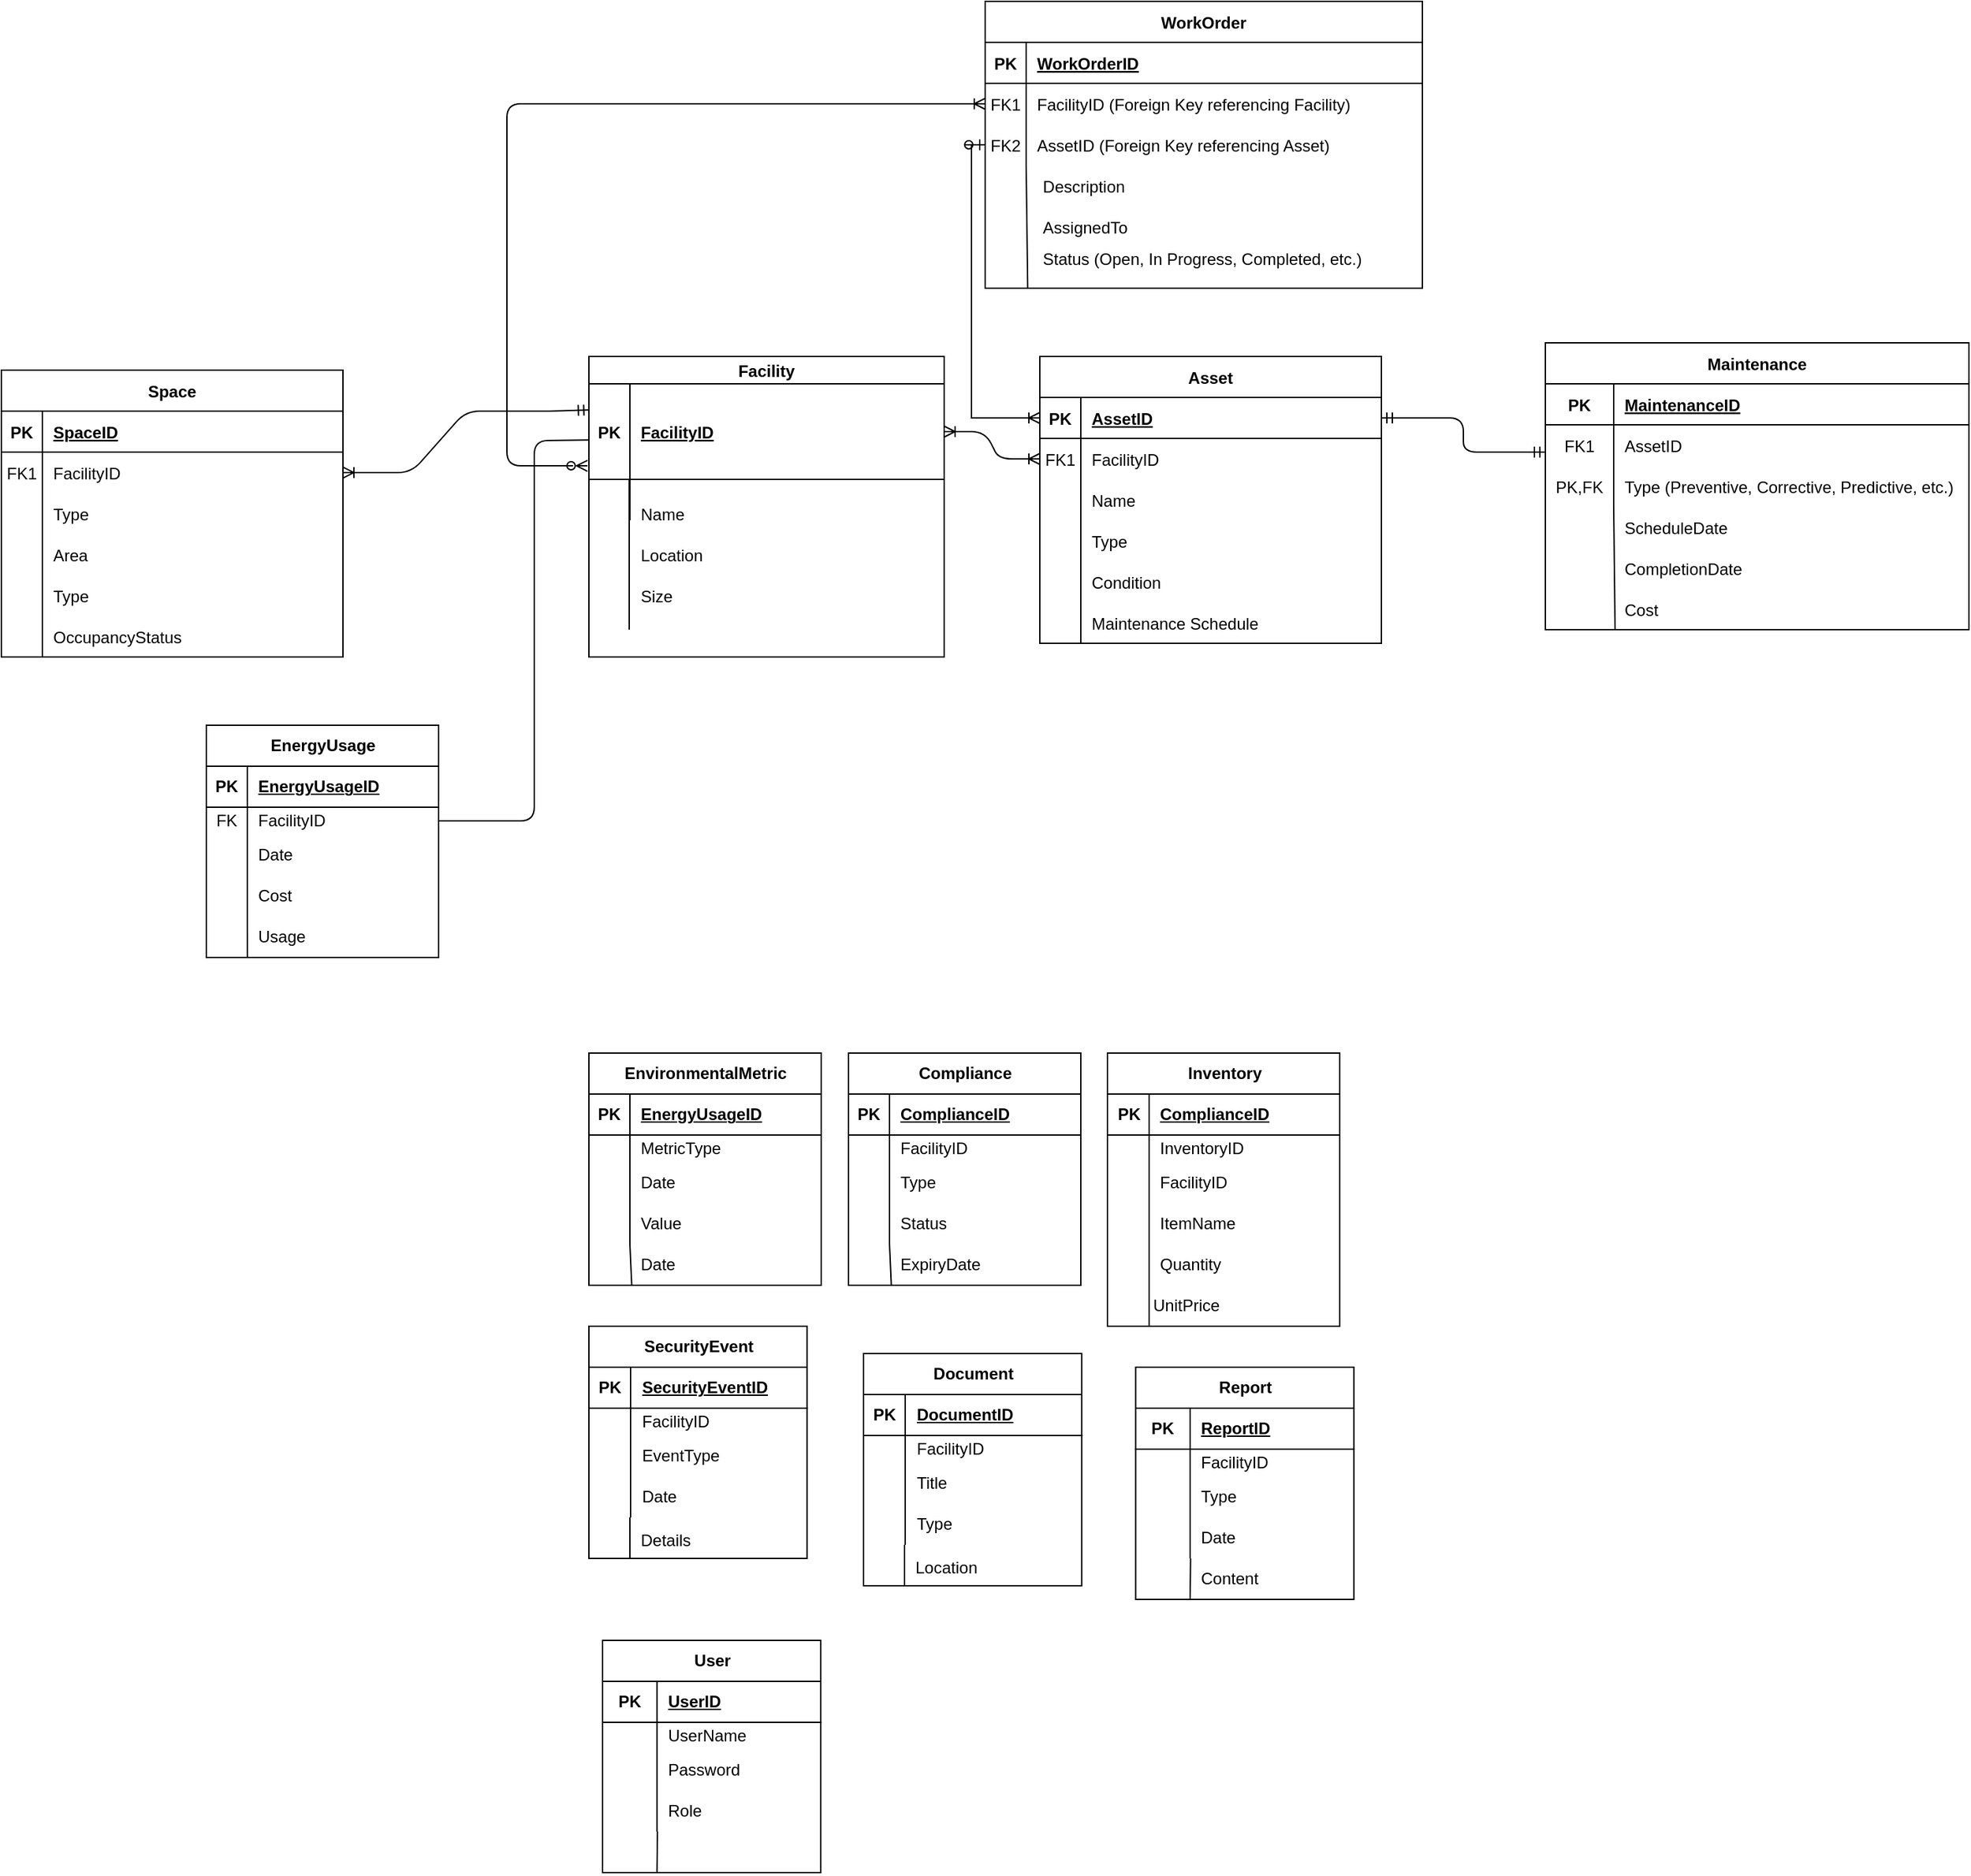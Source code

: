 <mxfile version="22.1.3" type="github">
  <diagram id="R2lEEEUBdFMjLlhIrx00" name="Page-1">
    <mxGraphModel dx="1920" dy="1698" grid="1" gridSize="10" guides="1" tooltips="1" connect="1" arrows="1" fold="1" page="1" pageScale="1" pageWidth="850" pageHeight="1100" math="0" shadow="0" extFonts="Permanent Marker^https://fonts.googleapis.com/css?family=Permanent+Marker">
      <root>
        <mxCell id="0" />
        <mxCell id="1" parent="0" />
        <mxCell id="C-vyLk0tnHw3VtMMgP7b-1" value="" style="edgeStyle=entityRelationEdgeStyle;endArrow=ERoneToMany;startArrow=ERoneToMany;endFill=0;startFill=0;" parent="1" source="C-vyLk0tnHw3VtMMgP7b-24" target="C-vyLk0tnHw3VtMMgP7b-6" edge="1">
          <mxGeometry width="100" height="100" relative="1" as="geometry">
            <mxPoint x="340" y="720" as="sourcePoint" />
            <mxPoint x="440" y="620" as="targetPoint" />
          </mxGeometry>
        </mxCell>
        <mxCell id="C-vyLk0tnHw3VtMMgP7b-2" value="Asset" style="shape=table;startSize=30;container=1;collapsible=1;childLayout=tableLayout;fixedRows=1;rowLines=0;fontStyle=1;align=center;resizeLast=1;" parent="1" vertex="1">
          <mxGeometry x="450" y="120" width="250" height="210" as="geometry" />
        </mxCell>
        <mxCell id="C-vyLk0tnHw3VtMMgP7b-3" value="" style="shape=partialRectangle;collapsible=0;dropTarget=0;pointerEvents=0;fillColor=none;points=[[0,0.5],[1,0.5]];portConstraint=eastwest;top=0;left=0;right=0;bottom=1;" parent="C-vyLk0tnHw3VtMMgP7b-2" vertex="1">
          <mxGeometry y="30" width="250" height="30" as="geometry" />
        </mxCell>
        <mxCell id="C-vyLk0tnHw3VtMMgP7b-4" value="PK" style="shape=partialRectangle;overflow=hidden;connectable=0;fillColor=none;top=0;left=0;bottom=0;right=0;fontStyle=1;" parent="C-vyLk0tnHw3VtMMgP7b-3" vertex="1">
          <mxGeometry width="30" height="30" as="geometry">
            <mxRectangle width="30" height="30" as="alternateBounds" />
          </mxGeometry>
        </mxCell>
        <mxCell id="C-vyLk0tnHw3VtMMgP7b-5" value="AssetID" style="shape=partialRectangle;overflow=hidden;connectable=0;fillColor=none;top=0;left=0;bottom=0;right=0;align=left;spacingLeft=6;fontStyle=5;" parent="C-vyLk0tnHw3VtMMgP7b-3" vertex="1">
          <mxGeometry x="30" width="220" height="30" as="geometry">
            <mxRectangle width="220" height="30" as="alternateBounds" />
          </mxGeometry>
        </mxCell>
        <mxCell id="C-vyLk0tnHw3VtMMgP7b-6" value="" style="shape=partialRectangle;collapsible=0;dropTarget=0;pointerEvents=0;fillColor=none;points=[[0,0.5],[1,0.5]];portConstraint=eastwest;top=0;left=0;right=0;bottom=0;" parent="C-vyLk0tnHw3VtMMgP7b-2" vertex="1">
          <mxGeometry y="60" width="250" height="30" as="geometry" />
        </mxCell>
        <mxCell id="C-vyLk0tnHw3VtMMgP7b-7" value="FK1" style="shape=partialRectangle;overflow=hidden;connectable=0;fillColor=none;top=0;left=0;bottom=0;right=0;" parent="C-vyLk0tnHw3VtMMgP7b-6" vertex="1">
          <mxGeometry width="30" height="30" as="geometry">
            <mxRectangle width="30" height="30" as="alternateBounds" />
          </mxGeometry>
        </mxCell>
        <mxCell id="C-vyLk0tnHw3VtMMgP7b-8" value="FacilityID" style="shape=partialRectangle;overflow=hidden;connectable=0;fillColor=none;top=0;left=0;bottom=0;right=0;align=left;spacingLeft=6;" parent="C-vyLk0tnHw3VtMMgP7b-6" vertex="1">
          <mxGeometry x="30" width="220" height="30" as="geometry">
            <mxRectangle width="220" height="30" as="alternateBounds" />
          </mxGeometry>
        </mxCell>
        <mxCell id="C-vyLk0tnHw3VtMMgP7b-9" value="" style="shape=partialRectangle;collapsible=0;dropTarget=0;pointerEvents=0;fillColor=none;points=[[0,0.5],[1,0.5]];portConstraint=eastwest;top=0;left=0;right=0;bottom=0;" parent="C-vyLk0tnHw3VtMMgP7b-2" vertex="1">
          <mxGeometry y="90" width="250" height="30" as="geometry" />
        </mxCell>
        <mxCell id="C-vyLk0tnHw3VtMMgP7b-10" value="" style="shape=partialRectangle;overflow=hidden;connectable=0;fillColor=none;top=0;left=0;bottom=0;right=0;" parent="C-vyLk0tnHw3VtMMgP7b-9" vertex="1">
          <mxGeometry width="30" height="30" as="geometry">
            <mxRectangle width="30" height="30" as="alternateBounds" />
          </mxGeometry>
        </mxCell>
        <mxCell id="C-vyLk0tnHw3VtMMgP7b-11" value="Name" style="shape=partialRectangle;overflow=hidden;connectable=0;fillColor=none;top=0;left=0;bottom=0;right=0;align=left;spacingLeft=6;" parent="C-vyLk0tnHw3VtMMgP7b-9" vertex="1">
          <mxGeometry x="30" width="220" height="30" as="geometry">
            <mxRectangle width="220" height="30" as="alternateBounds" />
          </mxGeometry>
        </mxCell>
        <mxCell id="C-vyLk0tnHw3VtMMgP7b-23" value="Facility" style="shape=table;startSize=20;container=1;collapsible=1;childLayout=tableLayout;fixedRows=1;rowLines=0;fontStyle=1;align=center;resizeLast=1;" parent="1" vertex="1">
          <mxGeometry x="120" y="120" width="260" height="220" as="geometry" />
        </mxCell>
        <mxCell id="C-vyLk0tnHw3VtMMgP7b-24" value="" style="shape=partialRectangle;collapsible=0;dropTarget=0;pointerEvents=0;fillColor=none;points=[[0,0.5],[1,0.5]];portConstraint=eastwest;top=0;left=0;right=0;bottom=1;" parent="C-vyLk0tnHw3VtMMgP7b-23" vertex="1">
          <mxGeometry y="20" width="260" height="70" as="geometry" />
        </mxCell>
        <mxCell id="C-vyLk0tnHw3VtMMgP7b-25" value="PK" style="shape=partialRectangle;overflow=hidden;connectable=0;fillColor=none;top=0;left=0;bottom=0;right=0;fontStyle=1;" parent="C-vyLk0tnHw3VtMMgP7b-24" vertex="1">
          <mxGeometry width="30" height="70" as="geometry">
            <mxRectangle width="30" height="70" as="alternateBounds" />
          </mxGeometry>
        </mxCell>
        <mxCell id="C-vyLk0tnHw3VtMMgP7b-26" value="FacilityID" style="shape=partialRectangle;overflow=hidden;connectable=0;fillColor=none;top=0;left=0;bottom=0;right=0;align=left;spacingLeft=6;fontStyle=5;" parent="C-vyLk0tnHw3VtMMgP7b-24" vertex="1">
          <mxGeometry x="30" width="230" height="70" as="geometry">
            <mxRectangle width="230" height="70" as="alternateBounds" />
          </mxGeometry>
        </mxCell>
        <mxCell id="C-vyLk0tnHw3VtMMgP7b-27" value="" style="shape=partialRectangle;collapsible=0;dropTarget=0;pointerEvents=0;fillColor=none;points=[[0,0.5],[1,0.5]];portConstraint=eastwest;top=0;left=0;right=0;bottom=0;" parent="C-vyLk0tnHw3VtMMgP7b-23" vertex="1">
          <mxGeometry y="90" width="260" height="30" as="geometry" />
        </mxCell>
        <mxCell id="C-vyLk0tnHw3VtMMgP7b-28" value="" style="shape=partialRectangle;overflow=hidden;connectable=0;fillColor=none;top=0;left=0;bottom=0;right=0;" parent="C-vyLk0tnHw3VtMMgP7b-27" vertex="1">
          <mxGeometry width="30" height="30" as="geometry">
            <mxRectangle width="30" height="30" as="alternateBounds" />
          </mxGeometry>
        </mxCell>
        <mxCell id="C-vyLk0tnHw3VtMMgP7b-29" value="" style="shape=partialRectangle;overflow=hidden;connectable=0;fillColor=none;top=0;left=0;bottom=0;right=0;align=left;spacingLeft=6;" parent="C-vyLk0tnHw3VtMMgP7b-27" vertex="1">
          <mxGeometry x="30" width="230" height="30" as="geometry">
            <mxRectangle width="230" height="30" as="alternateBounds" />
          </mxGeometry>
        </mxCell>
        <mxCell id="hQxpPtHJT12RlVAMDk6g-2" value="Location" style="shape=partialRectangle;overflow=hidden;connectable=0;fillColor=none;top=0;left=0;bottom=0;right=0;align=left;spacingLeft=6;" vertex="1" parent="1">
          <mxGeometry x="150" y="250" width="220" height="30" as="geometry">
            <mxRectangle width="220" height="30" as="alternateBounds" />
          </mxGeometry>
        </mxCell>
        <mxCell id="hQxpPtHJT12RlVAMDk6g-3" value="Size" style="shape=partialRectangle;overflow=hidden;connectable=0;fillColor=none;top=0;left=0;bottom=0;right=0;align=left;spacingLeft=6;" vertex="1" parent="1">
          <mxGeometry x="150" y="280" width="220" height="30" as="geometry">
            <mxRectangle width="220" height="30" as="alternateBounds" />
          </mxGeometry>
        </mxCell>
        <mxCell id="hQxpPtHJT12RlVAMDk6g-4" value="" style="endArrow=none;html=1;rounded=0;" edge="1" parent="1">
          <mxGeometry width="50" height="50" relative="1" as="geometry">
            <mxPoint x="149.49" y="320" as="sourcePoint" />
            <mxPoint x="149.49" y="210" as="targetPoint" />
          </mxGeometry>
        </mxCell>
        <mxCell id="hQxpPtHJT12RlVAMDk6g-9" value="Type" style="shape=partialRectangle;overflow=hidden;connectable=0;fillColor=none;top=0;left=0;bottom=0;right=0;align=left;spacingLeft=6;" vertex="1" parent="1">
          <mxGeometry x="480" y="240" width="220" height="30" as="geometry">
            <mxRectangle width="220" height="30" as="alternateBounds" />
          </mxGeometry>
        </mxCell>
        <mxCell id="hQxpPtHJT12RlVAMDk6g-10" value="Maintenance Schedule" style="shape=partialRectangle;overflow=hidden;connectable=0;fillColor=none;top=0;left=0;bottom=0;right=0;align=left;spacingLeft=6;" vertex="1" parent="1">
          <mxGeometry x="480" y="300" width="220" height="30" as="geometry">
            <mxRectangle width="220" height="30" as="alternateBounds" />
          </mxGeometry>
        </mxCell>
        <mxCell id="hQxpPtHJT12RlVAMDk6g-11" value="Condition" style="shape=partialRectangle;overflow=hidden;connectable=0;fillColor=none;top=0;left=0;bottom=0;right=0;align=left;spacingLeft=6;" vertex="1" parent="1">
          <mxGeometry x="480" y="270" width="220" height="30" as="geometry">
            <mxRectangle width="220" height="30" as="alternateBounds" />
          </mxGeometry>
        </mxCell>
        <mxCell id="hQxpPtHJT12RlVAMDk6g-12" value="" style="endArrow=none;html=1;rounded=0;" edge="1" parent="1">
          <mxGeometry width="50" height="50" relative="1" as="geometry">
            <mxPoint x="480" y="330" as="sourcePoint" />
            <mxPoint x="480" y="240" as="targetPoint" />
          </mxGeometry>
        </mxCell>
        <mxCell id="hQxpPtHJT12RlVAMDk6g-45" value="" style="group" vertex="1" connectable="0" parent="1">
          <mxGeometry x="820" y="110" width="310" height="210" as="geometry" />
        </mxCell>
        <mxCell id="hQxpPtHJT12RlVAMDk6g-24" value="Maintenance" style="shape=table;startSize=30;container=1;collapsible=1;childLayout=tableLayout;fixedRows=1;rowLines=0;fontStyle=1;align=center;resizeLast=1;" vertex="1" parent="hQxpPtHJT12RlVAMDk6g-45">
          <mxGeometry width="310" height="210" as="geometry" />
        </mxCell>
        <mxCell id="hQxpPtHJT12RlVAMDk6g-25" value="" style="shape=partialRectangle;collapsible=0;dropTarget=0;pointerEvents=0;fillColor=none;points=[[0,0.5],[1,0.5]];portConstraint=eastwest;top=0;left=0;right=0;bottom=1;" vertex="1" parent="hQxpPtHJT12RlVAMDk6g-24">
          <mxGeometry y="30" width="310" height="30" as="geometry" />
        </mxCell>
        <mxCell id="hQxpPtHJT12RlVAMDk6g-26" value="PK" style="shape=partialRectangle;overflow=hidden;connectable=0;fillColor=none;top=0;left=0;bottom=0;right=0;fontStyle=1;" vertex="1" parent="hQxpPtHJT12RlVAMDk6g-25">
          <mxGeometry width="50" height="30" as="geometry">
            <mxRectangle width="50" height="30" as="alternateBounds" />
          </mxGeometry>
        </mxCell>
        <mxCell id="hQxpPtHJT12RlVAMDk6g-27" value="MaintenanceID" style="shape=partialRectangle;overflow=hidden;connectable=0;fillColor=none;top=0;left=0;bottom=0;right=0;align=left;spacingLeft=6;fontStyle=5;" vertex="1" parent="hQxpPtHJT12RlVAMDk6g-25">
          <mxGeometry x="50" width="260" height="30" as="geometry">
            <mxRectangle width="260" height="30" as="alternateBounds" />
          </mxGeometry>
        </mxCell>
        <mxCell id="hQxpPtHJT12RlVAMDk6g-28" value="" style="shape=partialRectangle;collapsible=0;dropTarget=0;pointerEvents=0;fillColor=none;points=[[0,0.5],[1,0.5]];portConstraint=eastwest;top=0;left=0;right=0;bottom=0;" vertex="1" parent="hQxpPtHJT12RlVAMDk6g-24">
          <mxGeometry y="60" width="310" height="30" as="geometry" />
        </mxCell>
        <mxCell id="hQxpPtHJT12RlVAMDk6g-29" value="FK1" style="shape=partialRectangle;overflow=hidden;connectable=0;fillColor=none;top=0;left=0;bottom=0;right=0;" vertex="1" parent="hQxpPtHJT12RlVAMDk6g-28">
          <mxGeometry width="50" height="30" as="geometry">
            <mxRectangle width="50" height="30" as="alternateBounds" />
          </mxGeometry>
        </mxCell>
        <mxCell id="hQxpPtHJT12RlVAMDk6g-30" value="AssetID " style="shape=partialRectangle;overflow=hidden;connectable=0;fillColor=none;top=0;left=0;bottom=0;right=0;align=left;spacingLeft=6;" vertex="1" parent="hQxpPtHJT12RlVAMDk6g-28">
          <mxGeometry x="50" width="260" height="30" as="geometry">
            <mxRectangle width="260" height="30" as="alternateBounds" />
          </mxGeometry>
        </mxCell>
        <mxCell id="hQxpPtHJT12RlVAMDk6g-31" value="" style="shape=partialRectangle;collapsible=0;dropTarget=0;pointerEvents=0;fillColor=none;points=[[0,0.5],[1,0.5]];portConstraint=eastwest;top=0;left=0;right=0;bottom=0;" vertex="1" parent="hQxpPtHJT12RlVAMDk6g-24">
          <mxGeometry y="90" width="310" height="30" as="geometry" />
        </mxCell>
        <mxCell id="hQxpPtHJT12RlVAMDk6g-32" value="PK,FK" style="shape=partialRectangle;overflow=hidden;connectable=0;fillColor=none;top=0;left=0;bottom=0;right=0;" vertex="1" parent="hQxpPtHJT12RlVAMDk6g-31">
          <mxGeometry width="50" height="30" as="geometry">
            <mxRectangle width="50" height="30" as="alternateBounds" />
          </mxGeometry>
        </mxCell>
        <mxCell id="hQxpPtHJT12RlVAMDk6g-33" value="Type (Preventive, Corrective, Predictive, etc.)" style="shape=partialRectangle;overflow=hidden;connectable=0;fillColor=none;top=0;left=0;bottom=0;right=0;align=left;spacingLeft=6;" vertex="1" parent="hQxpPtHJT12RlVAMDk6g-31">
          <mxGeometry x="50" width="260" height="30" as="geometry">
            <mxRectangle width="260" height="30" as="alternateBounds" />
          </mxGeometry>
        </mxCell>
        <mxCell id="hQxpPtHJT12RlVAMDk6g-34" value="" style="shape=partialRectangle;collapsible=0;dropTarget=0;pointerEvents=0;fillColor=none;points=[[0,0.5],[1,0.5]];portConstraint=eastwest;top=0;left=0;right=0;bottom=0;" vertex="1" parent="hQxpPtHJT12RlVAMDk6g-45">
          <mxGeometry x="20" y="120" width="250" height="30" as="geometry" />
        </mxCell>
        <mxCell id="hQxpPtHJT12RlVAMDk6g-35" value="" style="shape=partialRectangle;overflow=hidden;connectable=0;fillColor=none;top=0;left=0;bottom=0;right=0;" vertex="1" parent="hQxpPtHJT12RlVAMDk6g-34">
          <mxGeometry width="30" height="30" as="geometry">
            <mxRectangle width="30" height="30" as="alternateBounds" />
          </mxGeometry>
        </mxCell>
        <mxCell id="hQxpPtHJT12RlVAMDk6g-36" value="ScheduleDate" style="shape=partialRectangle;overflow=hidden;connectable=0;fillColor=none;top=0;left=0;bottom=0;right=0;align=left;spacingLeft=6;" vertex="1" parent="hQxpPtHJT12RlVAMDk6g-34">
          <mxGeometry x="30" width="220" height="30" as="geometry">
            <mxRectangle width="220" height="30" as="alternateBounds" />
          </mxGeometry>
        </mxCell>
        <mxCell id="hQxpPtHJT12RlVAMDk6g-37" value="" style="shape=partialRectangle;collapsible=0;dropTarget=0;pointerEvents=0;fillColor=none;points=[[0,0.5],[1,0.5]];portConstraint=eastwest;top=0;left=0;right=0;bottom=0;" vertex="1" parent="hQxpPtHJT12RlVAMDk6g-45">
          <mxGeometry x="20" y="180" width="250" height="30" as="geometry" />
        </mxCell>
        <mxCell id="hQxpPtHJT12RlVAMDk6g-38" value="" style="shape=partialRectangle;overflow=hidden;connectable=0;fillColor=none;top=0;left=0;bottom=0;right=0;" vertex="1" parent="hQxpPtHJT12RlVAMDk6g-37">
          <mxGeometry width="30" height="30" as="geometry">
            <mxRectangle width="30" height="30" as="alternateBounds" />
          </mxGeometry>
        </mxCell>
        <mxCell id="hQxpPtHJT12RlVAMDk6g-39" value="Cost" style="shape=partialRectangle;overflow=hidden;connectable=0;fillColor=none;top=0;left=0;bottom=0;right=0;align=left;spacingLeft=6;" vertex="1" parent="hQxpPtHJT12RlVAMDk6g-37">
          <mxGeometry x="30" width="220" height="30" as="geometry">
            <mxRectangle width="220" height="30" as="alternateBounds" />
          </mxGeometry>
        </mxCell>
        <mxCell id="hQxpPtHJT12RlVAMDk6g-40" value="" style="shape=partialRectangle;collapsible=0;dropTarget=0;pointerEvents=0;fillColor=none;points=[[0,0.5],[1,0.5]];portConstraint=eastwest;top=0;left=0;right=0;bottom=0;" vertex="1" parent="hQxpPtHJT12RlVAMDk6g-45">
          <mxGeometry x="20" y="150" width="250" height="30" as="geometry" />
        </mxCell>
        <mxCell id="hQxpPtHJT12RlVAMDk6g-41" value="" style="shape=partialRectangle;overflow=hidden;connectable=0;fillColor=none;top=0;left=0;bottom=0;right=0;" vertex="1" parent="hQxpPtHJT12RlVAMDk6g-40">
          <mxGeometry width="30" height="30" as="geometry">
            <mxRectangle width="30" height="30" as="alternateBounds" />
          </mxGeometry>
        </mxCell>
        <mxCell id="hQxpPtHJT12RlVAMDk6g-42" value="CompletionDate" style="shape=partialRectangle;overflow=hidden;connectable=0;fillColor=none;top=0;left=0;bottom=0;right=0;align=left;spacingLeft=6;" vertex="1" parent="hQxpPtHJT12RlVAMDk6g-40">
          <mxGeometry x="30" width="220" height="30" as="geometry">
            <mxRectangle width="220" height="30" as="alternateBounds" />
          </mxGeometry>
        </mxCell>
        <mxCell id="hQxpPtHJT12RlVAMDk6g-44" value="" style="endArrow=none;html=1;rounded=0;exitX=0.124;exitY=1.033;exitDx=0;exitDy=0;exitPerimeter=0;" edge="1" parent="hQxpPtHJT12RlVAMDk6g-45">
          <mxGeometry width="50" height="50" relative="1" as="geometry">
            <mxPoint x="51" y="210.5" as="sourcePoint" />
            <mxPoint x="50" y="119.51" as="targetPoint" />
          </mxGeometry>
        </mxCell>
        <mxCell id="hQxpPtHJT12RlVAMDk6g-47" value="" style="group" vertex="1" connectable="0" parent="1">
          <mxGeometry x="450" y="-140" width="320" height="210" as="geometry" />
        </mxCell>
        <mxCell id="hQxpPtHJT12RlVAMDk6g-58" value="" style="shape=partialRectangle;collapsible=0;dropTarget=0;pointerEvents=0;fillColor=none;points=[[0,0.5],[1,0.5]];portConstraint=eastwest;top=0;left=0;right=0;bottom=0;" vertex="1" parent="hQxpPtHJT12RlVAMDk6g-47">
          <mxGeometry x="-40" y="120" width="285.714" height="30" as="geometry" />
        </mxCell>
        <mxCell id="hQxpPtHJT12RlVAMDk6g-59" value="" style="shape=partialRectangle;overflow=hidden;connectable=0;fillColor=none;top=0;left=0;bottom=0;right=0;" vertex="1" parent="hQxpPtHJT12RlVAMDk6g-58">
          <mxGeometry width="34.286" height="30" as="geometry">
            <mxRectangle width="30" height="30" as="alternateBounds" />
          </mxGeometry>
        </mxCell>
        <mxCell id="hQxpPtHJT12RlVAMDk6g-60" value="Description" style="shape=partialRectangle;overflow=hidden;connectable=0;fillColor=none;top=0;left=0;bottom=0;right=0;align=left;spacingLeft=6;" vertex="1" parent="hQxpPtHJT12RlVAMDk6g-58">
          <mxGeometry x="34.286" width="251.429" height="30" as="geometry">
            <mxRectangle width="220" height="30" as="alternateBounds" />
          </mxGeometry>
        </mxCell>
        <mxCell id="hQxpPtHJT12RlVAMDk6g-61" value="" style="shape=partialRectangle;collapsible=0;dropTarget=0;pointerEvents=0;fillColor=none;points=[[0,0.5],[1,0.5]];portConstraint=eastwest;top=0;left=0;right=0;bottom=0;" vertex="1" parent="hQxpPtHJT12RlVAMDk6g-47">
          <mxGeometry x="-40" y="180" width="285.714" height="30" as="geometry" />
        </mxCell>
        <mxCell id="hQxpPtHJT12RlVAMDk6g-62" value="" style="shape=partialRectangle;overflow=hidden;connectable=0;fillColor=none;top=0;left=0;bottom=0;right=0;" vertex="1" parent="hQxpPtHJT12RlVAMDk6g-61">
          <mxGeometry width="34.286" height="30" as="geometry">
            <mxRectangle width="30" height="30" as="alternateBounds" />
          </mxGeometry>
        </mxCell>
        <mxCell id="hQxpPtHJT12RlVAMDk6g-63" value="Status (Open, In Progress, Completed, etc.)&#xa;&#xa;" style="shape=partialRectangle;overflow=hidden;connectable=0;fillColor=none;top=0;left=0;bottom=0;right=0;align=left;spacingLeft=6;" vertex="1" parent="hQxpPtHJT12RlVAMDk6g-61">
          <mxGeometry x="34.286" width="251.429" height="30" as="geometry">
            <mxRectangle width="220" height="30" as="alternateBounds" />
          </mxGeometry>
        </mxCell>
        <mxCell id="hQxpPtHJT12RlVAMDk6g-64" value="" style="shape=partialRectangle;collapsible=0;dropTarget=0;pointerEvents=0;fillColor=none;points=[[0,0.5],[1,0.5]];portConstraint=eastwest;top=0;left=0;right=0;bottom=0;" vertex="1" parent="hQxpPtHJT12RlVAMDk6g-47">
          <mxGeometry x="-40" y="150" width="285.714" height="30" as="geometry" />
        </mxCell>
        <mxCell id="hQxpPtHJT12RlVAMDk6g-65" value="" style="shape=partialRectangle;overflow=hidden;connectable=0;fillColor=none;top=0;left=0;bottom=0;right=0;" vertex="1" parent="hQxpPtHJT12RlVAMDk6g-64">
          <mxGeometry width="34.286" height="30" as="geometry">
            <mxRectangle width="30" height="30" as="alternateBounds" />
          </mxGeometry>
        </mxCell>
        <mxCell id="hQxpPtHJT12RlVAMDk6g-66" value="AssignedTo" style="shape=partialRectangle;overflow=hidden;connectable=0;fillColor=none;top=0;left=0;bottom=0;right=0;align=left;spacingLeft=6;" vertex="1" parent="hQxpPtHJT12RlVAMDk6g-64">
          <mxGeometry x="34.286" width="251.429" height="30" as="geometry">
            <mxRectangle width="220" height="30" as="alternateBounds" />
          </mxGeometry>
        </mxCell>
        <mxCell id="hQxpPtHJT12RlVAMDk6g-67" value="" style="endArrow=none;html=1;rounded=0;exitX=0.124;exitY=1.033;exitDx=0;exitDy=0;exitPerimeter=0;" edge="1" parent="hQxpPtHJT12RlVAMDk6g-47">
          <mxGeometry width="50" height="50" relative="1" as="geometry">
            <mxPoint x="-8.861" y="210.5" as="sourcePoint" />
            <mxPoint x="-10.004" y="119.51" as="targetPoint" />
          </mxGeometry>
        </mxCell>
        <mxCell id="hQxpPtHJT12RlVAMDk6g-48" value="WorkOrder" style="shape=table;startSize=30;container=1;collapsible=1;childLayout=tableLayout;fixedRows=1;rowLines=0;fontStyle=1;align=center;resizeLast=1;" vertex="1" parent="hQxpPtHJT12RlVAMDk6g-47">
          <mxGeometry x="-40.0" width="320" height="210" as="geometry" />
        </mxCell>
        <mxCell id="hQxpPtHJT12RlVAMDk6g-49" value="" style="shape=partialRectangle;collapsible=0;dropTarget=0;pointerEvents=0;fillColor=none;points=[[0,0.5],[1,0.5]];portConstraint=eastwest;top=0;left=0;right=0;bottom=1;" vertex="1" parent="hQxpPtHJT12RlVAMDk6g-48">
          <mxGeometry y="30" width="320" height="30" as="geometry" />
        </mxCell>
        <mxCell id="hQxpPtHJT12RlVAMDk6g-50" value="PK" style="shape=partialRectangle;overflow=hidden;connectable=0;fillColor=none;top=0;left=0;bottom=0;right=0;fontStyle=1;" vertex="1" parent="hQxpPtHJT12RlVAMDk6g-49">
          <mxGeometry width="30" height="30" as="geometry">
            <mxRectangle width="30" height="30" as="alternateBounds" />
          </mxGeometry>
        </mxCell>
        <mxCell id="hQxpPtHJT12RlVAMDk6g-51" value="WorkOrderID" style="shape=partialRectangle;overflow=hidden;connectable=0;fillColor=none;top=0;left=0;bottom=0;right=0;align=left;spacingLeft=6;fontStyle=5;" vertex="1" parent="hQxpPtHJT12RlVAMDk6g-49">
          <mxGeometry x="30" width="290" height="30" as="geometry">
            <mxRectangle width="290" height="30" as="alternateBounds" />
          </mxGeometry>
        </mxCell>
        <mxCell id="hQxpPtHJT12RlVAMDk6g-52" value="" style="shape=partialRectangle;collapsible=0;dropTarget=0;pointerEvents=0;fillColor=none;points=[[0,0.5],[1,0.5]];portConstraint=eastwest;top=0;left=0;right=0;bottom=0;" vertex="1" parent="hQxpPtHJT12RlVAMDk6g-48">
          <mxGeometry y="60" width="320" height="30" as="geometry" />
        </mxCell>
        <mxCell id="hQxpPtHJT12RlVAMDk6g-53" value="FK1" style="shape=partialRectangle;overflow=hidden;connectable=0;fillColor=none;top=0;left=0;bottom=0;right=0;" vertex="1" parent="hQxpPtHJT12RlVAMDk6g-52">
          <mxGeometry width="30" height="30" as="geometry">
            <mxRectangle width="30" height="30" as="alternateBounds" />
          </mxGeometry>
        </mxCell>
        <mxCell id="hQxpPtHJT12RlVAMDk6g-54" value="FacilityID (Foreign Key referencing Facility)" style="shape=partialRectangle;overflow=hidden;connectable=0;fillColor=none;top=0;left=0;bottom=0;right=0;align=left;spacingLeft=6;" vertex="1" parent="hQxpPtHJT12RlVAMDk6g-52">
          <mxGeometry x="30" width="290" height="30" as="geometry">
            <mxRectangle width="290" height="30" as="alternateBounds" />
          </mxGeometry>
        </mxCell>
        <mxCell id="hQxpPtHJT12RlVAMDk6g-55" value="" style="shape=partialRectangle;collapsible=0;dropTarget=0;pointerEvents=0;fillColor=none;points=[[0,0.5],[1,0.5]];portConstraint=eastwest;top=0;left=0;right=0;bottom=0;" vertex="1" parent="hQxpPtHJT12RlVAMDk6g-48">
          <mxGeometry y="90" width="320" height="30" as="geometry" />
        </mxCell>
        <mxCell id="hQxpPtHJT12RlVAMDk6g-56" value="FK2" style="shape=partialRectangle;overflow=hidden;connectable=0;fillColor=none;top=0;left=0;bottom=0;right=0;" vertex="1" parent="hQxpPtHJT12RlVAMDk6g-55">
          <mxGeometry width="30" height="30" as="geometry">
            <mxRectangle width="30" height="30" as="alternateBounds" />
          </mxGeometry>
        </mxCell>
        <mxCell id="hQxpPtHJT12RlVAMDk6g-57" value=" AssetID (Foreign Key referencing Asset)" style="shape=partialRectangle;overflow=hidden;connectable=0;fillColor=none;top=0;left=0;bottom=0;right=0;align=left;spacingLeft=6;" vertex="1" parent="hQxpPtHJT12RlVAMDk6g-55">
          <mxGeometry x="30" width="290" height="30" as="geometry">
            <mxRectangle width="290" height="30" as="alternateBounds" />
          </mxGeometry>
        </mxCell>
        <mxCell id="hQxpPtHJT12RlVAMDk6g-136" value="" style="group" vertex="1" connectable="0" parent="1">
          <mxGeometry x="-160" y="390" width="191" height="170" as="geometry" />
        </mxCell>
        <mxCell id="hQxpPtHJT12RlVAMDk6g-118" value="EnergyUsage" style="shape=table;startSize=30;container=1;collapsible=1;childLayout=tableLayout;fixedRows=1;rowLines=0;fontStyle=1;align=center;resizeLast=1;html=1;" vertex="1" parent="hQxpPtHJT12RlVAMDk6g-136">
          <mxGeometry width="170" height="170" as="geometry">
            <mxRectangle x="810" y="390" width="70" height="30" as="alternateBounds" />
          </mxGeometry>
        </mxCell>
        <mxCell id="hQxpPtHJT12RlVAMDk6g-119" value="" style="shape=tableRow;horizontal=0;startSize=0;swimlaneHead=0;swimlaneBody=0;fillColor=none;collapsible=0;dropTarget=0;points=[[0,0.5],[1,0.5]];portConstraint=eastwest;top=0;left=0;right=0;bottom=1;" vertex="1" parent="hQxpPtHJT12RlVAMDk6g-118">
          <mxGeometry y="30" width="170" height="30" as="geometry" />
        </mxCell>
        <mxCell id="hQxpPtHJT12RlVAMDk6g-120" value="PK" style="shape=partialRectangle;connectable=0;fillColor=none;top=0;left=0;bottom=0;right=0;fontStyle=1;overflow=hidden;whiteSpace=wrap;html=1;" vertex="1" parent="hQxpPtHJT12RlVAMDk6g-119">
          <mxGeometry width="30" height="30" as="geometry">
            <mxRectangle width="30" height="30" as="alternateBounds" />
          </mxGeometry>
        </mxCell>
        <mxCell id="hQxpPtHJT12RlVAMDk6g-121" value="EnergyUsageID " style="shape=partialRectangle;connectable=0;fillColor=none;top=0;left=0;bottom=0;right=0;align=left;spacingLeft=6;fontStyle=5;overflow=hidden;whiteSpace=wrap;html=1;" vertex="1" parent="hQxpPtHJT12RlVAMDk6g-119">
          <mxGeometry x="30" width="140" height="30" as="geometry">
            <mxRectangle width="140" height="30" as="alternateBounds" />
          </mxGeometry>
        </mxCell>
        <mxCell id="hQxpPtHJT12RlVAMDk6g-122" value="" style="shape=tableRow;horizontal=0;startSize=0;swimlaneHead=0;swimlaneBody=0;fillColor=none;collapsible=0;dropTarget=0;points=[[0,0.5],[1,0.5]];portConstraint=eastwest;top=0;left=0;right=0;bottom=0;" vertex="1" parent="hQxpPtHJT12RlVAMDk6g-118">
          <mxGeometry y="60" width="170" height="20" as="geometry" />
        </mxCell>
        <mxCell id="hQxpPtHJT12RlVAMDk6g-123" value="FK" style="shape=partialRectangle;connectable=0;fillColor=none;top=0;left=0;bottom=0;right=0;editable=1;overflow=hidden;whiteSpace=wrap;html=1;" vertex="1" parent="hQxpPtHJT12RlVAMDk6g-122">
          <mxGeometry width="30" height="20" as="geometry">
            <mxRectangle width="30" height="20" as="alternateBounds" />
          </mxGeometry>
        </mxCell>
        <mxCell id="hQxpPtHJT12RlVAMDk6g-124" value="FacilityID " style="shape=partialRectangle;connectable=0;fillColor=none;top=0;left=0;bottom=0;right=0;align=left;spacingLeft=6;overflow=hidden;whiteSpace=wrap;html=1;" vertex="1" parent="hQxpPtHJT12RlVAMDk6g-122">
          <mxGeometry x="30" width="140" height="20" as="geometry">
            <mxRectangle width="140" height="20" as="alternateBounds" />
          </mxGeometry>
        </mxCell>
        <mxCell id="hQxpPtHJT12RlVAMDk6g-125" value="" style="shape=tableRow;horizontal=0;startSize=0;swimlaneHead=0;swimlaneBody=0;fillColor=none;collapsible=0;dropTarget=0;points=[[0,0.5],[1,0.5]];portConstraint=eastwest;top=0;left=0;right=0;bottom=0;" vertex="1" parent="hQxpPtHJT12RlVAMDk6g-118">
          <mxGeometry y="80" width="170" height="30" as="geometry" />
        </mxCell>
        <mxCell id="hQxpPtHJT12RlVAMDk6g-126" value="" style="shape=partialRectangle;connectable=0;fillColor=none;top=0;left=0;bottom=0;right=0;editable=1;overflow=hidden;whiteSpace=wrap;html=1;" vertex="1" parent="hQxpPtHJT12RlVAMDk6g-125">
          <mxGeometry width="30" height="30" as="geometry">
            <mxRectangle width="30" height="30" as="alternateBounds" />
          </mxGeometry>
        </mxCell>
        <mxCell id="hQxpPtHJT12RlVAMDk6g-127" value="Date" style="shape=partialRectangle;connectable=0;fillColor=none;top=0;left=0;bottom=0;right=0;align=left;spacingLeft=6;overflow=hidden;whiteSpace=wrap;html=1;" vertex="1" parent="hQxpPtHJT12RlVAMDk6g-125">
          <mxGeometry x="30" width="140" height="30" as="geometry">
            <mxRectangle width="140" height="30" as="alternateBounds" />
          </mxGeometry>
        </mxCell>
        <mxCell id="hQxpPtHJT12RlVAMDk6g-128" value="" style="shape=tableRow;horizontal=0;startSize=0;swimlaneHead=0;swimlaneBody=0;fillColor=none;collapsible=0;dropTarget=0;points=[[0,0.5],[1,0.5]];portConstraint=eastwest;top=0;left=0;right=0;bottom=0;" vertex="1" parent="hQxpPtHJT12RlVAMDk6g-118">
          <mxGeometry y="110" width="170" height="30" as="geometry" />
        </mxCell>
        <mxCell id="hQxpPtHJT12RlVAMDk6g-129" value="" style="shape=partialRectangle;connectable=0;fillColor=none;top=0;left=0;bottom=0;right=0;editable=1;overflow=hidden;whiteSpace=wrap;html=1;" vertex="1" parent="hQxpPtHJT12RlVAMDk6g-128">
          <mxGeometry width="30" height="30" as="geometry">
            <mxRectangle width="30" height="30" as="alternateBounds" />
          </mxGeometry>
        </mxCell>
        <mxCell id="hQxpPtHJT12RlVAMDk6g-130" value="Cost" style="shape=partialRectangle;connectable=0;fillColor=none;top=0;left=0;bottom=0;right=0;align=left;spacingLeft=6;overflow=hidden;whiteSpace=wrap;html=1;" vertex="1" parent="hQxpPtHJT12RlVAMDk6g-128">
          <mxGeometry x="30" width="140" height="30" as="geometry">
            <mxRectangle width="140" height="30" as="alternateBounds" />
          </mxGeometry>
        </mxCell>
        <mxCell id="hQxpPtHJT12RlVAMDk6g-131" value="" style="endArrow=none;html=1;rounded=0;entryX=0.166;entryY=0.999;entryDx=0;entryDy=0;entryPerimeter=0;" edge="1" parent="hQxpPtHJT12RlVAMDk6g-136" target="hQxpPtHJT12RlVAMDk6g-133">
          <mxGeometry relative="1" as="geometry">
            <mxPoint x="30" y="140" as="sourcePoint" />
            <mxPoint x="30" y="200" as="targetPoint" />
          </mxGeometry>
        </mxCell>
        <mxCell id="hQxpPtHJT12RlVAMDk6g-133" value="" style="shape=tableRow;horizontal=0;startSize=0;swimlaneHead=0;swimlaneBody=0;fillColor=none;collapsible=0;dropTarget=0;points=[[0,0.5],[1,0.5]];portConstraint=eastwest;top=0;left=0;right=0;bottom=0;" vertex="1" parent="hQxpPtHJT12RlVAMDk6g-136">
          <mxGeometry y="140" width="181" height="30" as="geometry" />
        </mxCell>
        <mxCell id="hQxpPtHJT12RlVAMDk6g-135" value="Usage" style="shape=partialRectangle;connectable=0;fillColor=none;top=0;left=0;bottom=0;right=0;align=left;spacingLeft=6;overflow=hidden;whiteSpace=wrap;html=1;" vertex="1" parent="hQxpPtHJT12RlVAMDk6g-136">
          <mxGeometry x="30" y="140" width="151" height="30" as="geometry">
            <mxRectangle width="151" height="30" as="alternateBounds" />
          </mxGeometry>
        </mxCell>
        <mxCell id="hQxpPtHJT12RlVAMDk6g-134" value="" style="shape=partialRectangle;connectable=0;fillColor=none;top=0;left=0;bottom=0;right=0;editable=1;overflow=hidden;whiteSpace=wrap;html=1;" vertex="1" parent="hQxpPtHJT12RlVAMDk6g-136">
          <mxGeometry y="140" width="30" height="30" as="geometry">
            <mxRectangle width="30" height="30" as="alternateBounds" />
          </mxGeometry>
        </mxCell>
        <mxCell id="hQxpPtHJT12RlVAMDk6g-137" value="" style="group" vertex="1" connectable="0" parent="1">
          <mxGeometry x="120" y="630" width="181" height="170" as="geometry" />
        </mxCell>
        <mxCell id="hQxpPtHJT12RlVAMDk6g-138" value="EnvironmentalMetric" style="shape=table;startSize=30;container=1;collapsible=1;childLayout=tableLayout;fixedRows=1;rowLines=0;fontStyle=1;align=center;resizeLast=1;html=1;" vertex="1" parent="hQxpPtHJT12RlVAMDk6g-137">
          <mxGeometry width="170" height="170" as="geometry">
            <mxRectangle x="810" y="390" width="70" height="30" as="alternateBounds" />
          </mxGeometry>
        </mxCell>
        <mxCell id="hQxpPtHJT12RlVAMDk6g-139" value="" style="shape=tableRow;horizontal=0;startSize=0;swimlaneHead=0;swimlaneBody=0;fillColor=none;collapsible=0;dropTarget=0;points=[[0,0.5],[1,0.5]];portConstraint=eastwest;top=0;left=0;right=0;bottom=1;" vertex="1" parent="hQxpPtHJT12RlVAMDk6g-138">
          <mxGeometry y="30" width="170" height="30" as="geometry" />
        </mxCell>
        <mxCell id="hQxpPtHJT12RlVAMDk6g-140" value="PK" style="shape=partialRectangle;connectable=0;fillColor=none;top=0;left=0;bottom=0;right=0;fontStyle=1;overflow=hidden;whiteSpace=wrap;html=1;" vertex="1" parent="hQxpPtHJT12RlVAMDk6g-139">
          <mxGeometry width="30" height="30" as="geometry">
            <mxRectangle width="30" height="30" as="alternateBounds" />
          </mxGeometry>
        </mxCell>
        <mxCell id="hQxpPtHJT12RlVAMDk6g-141" value="EnergyUsageID " style="shape=partialRectangle;connectable=0;fillColor=none;top=0;left=0;bottom=0;right=0;align=left;spacingLeft=6;fontStyle=5;overflow=hidden;whiteSpace=wrap;html=1;" vertex="1" parent="hQxpPtHJT12RlVAMDk6g-139">
          <mxGeometry x="30" width="140" height="30" as="geometry">
            <mxRectangle width="140" height="30" as="alternateBounds" />
          </mxGeometry>
        </mxCell>
        <mxCell id="hQxpPtHJT12RlVAMDk6g-142" value="" style="shape=tableRow;horizontal=0;startSize=0;swimlaneHead=0;swimlaneBody=0;fillColor=none;collapsible=0;dropTarget=0;points=[[0,0.5],[1,0.5]];portConstraint=eastwest;top=0;left=0;right=0;bottom=0;" vertex="1" parent="hQxpPtHJT12RlVAMDk6g-138">
          <mxGeometry y="60" width="170" height="20" as="geometry" />
        </mxCell>
        <mxCell id="hQxpPtHJT12RlVAMDk6g-143" value="" style="shape=partialRectangle;connectable=0;fillColor=none;top=0;left=0;bottom=0;right=0;editable=1;overflow=hidden;whiteSpace=wrap;html=1;" vertex="1" parent="hQxpPtHJT12RlVAMDk6g-142">
          <mxGeometry width="30" height="20" as="geometry">
            <mxRectangle width="30" height="20" as="alternateBounds" />
          </mxGeometry>
        </mxCell>
        <mxCell id="hQxpPtHJT12RlVAMDk6g-144" value="MetricType" style="shape=partialRectangle;connectable=0;fillColor=none;top=0;left=0;bottom=0;right=0;align=left;spacingLeft=6;overflow=hidden;whiteSpace=wrap;html=1;" vertex="1" parent="hQxpPtHJT12RlVAMDk6g-142">
          <mxGeometry x="30" width="140" height="20" as="geometry">
            <mxRectangle width="140" height="20" as="alternateBounds" />
          </mxGeometry>
        </mxCell>
        <mxCell id="hQxpPtHJT12RlVAMDk6g-145" value="" style="shape=tableRow;horizontal=0;startSize=0;swimlaneHead=0;swimlaneBody=0;fillColor=none;collapsible=0;dropTarget=0;points=[[0,0.5],[1,0.5]];portConstraint=eastwest;top=0;left=0;right=0;bottom=0;" vertex="1" parent="hQxpPtHJT12RlVAMDk6g-138">
          <mxGeometry y="80" width="170" height="30" as="geometry" />
        </mxCell>
        <mxCell id="hQxpPtHJT12RlVAMDk6g-146" value="" style="shape=partialRectangle;connectable=0;fillColor=none;top=0;left=0;bottom=0;right=0;editable=1;overflow=hidden;whiteSpace=wrap;html=1;" vertex="1" parent="hQxpPtHJT12RlVAMDk6g-145">
          <mxGeometry width="30" height="30" as="geometry">
            <mxRectangle width="30" height="30" as="alternateBounds" />
          </mxGeometry>
        </mxCell>
        <mxCell id="hQxpPtHJT12RlVAMDk6g-147" value="Date" style="shape=partialRectangle;connectable=0;fillColor=none;top=0;left=0;bottom=0;right=0;align=left;spacingLeft=6;overflow=hidden;whiteSpace=wrap;html=1;" vertex="1" parent="hQxpPtHJT12RlVAMDk6g-145">
          <mxGeometry x="30" width="140" height="30" as="geometry">
            <mxRectangle width="140" height="30" as="alternateBounds" />
          </mxGeometry>
        </mxCell>
        <mxCell id="hQxpPtHJT12RlVAMDk6g-148" value="" style="shape=tableRow;horizontal=0;startSize=0;swimlaneHead=0;swimlaneBody=0;fillColor=none;collapsible=0;dropTarget=0;points=[[0,0.5],[1,0.5]];portConstraint=eastwest;top=0;left=0;right=0;bottom=0;" vertex="1" parent="hQxpPtHJT12RlVAMDk6g-138">
          <mxGeometry y="110" width="170" height="30" as="geometry" />
        </mxCell>
        <mxCell id="hQxpPtHJT12RlVAMDk6g-149" value="" style="shape=partialRectangle;connectable=0;fillColor=none;top=0;left=0;bottom=0;right=0;editable=1;overflow=hidden;whiteSpace=wrap;html=1;" vertex="1" parent="hQxpPtHJT12RlVAMDk6g-148">
          <mxGeometry width="30" height="30" as="geometry">
            <mxRectangle width="30" height="30" as="alternateBounds" />
          </mxGeometry>
        </mxCell>
        <mxCell id="hQxpPtHJT12RlVAMDk6g-150" value="Value" style="shape=partialRectangle;connectable=0;fillColor=none;top=0;left=0;bottom=0;right=0;align=left;spacingLeft=6;overflow=hidden;whiteSpace=wrap;html=1;" vertex="1" parent="hQxpPtHJT12RlVAMDk6g-148">
          <mxGeometry x="30" width="140" height="30" as="geometry">
            <mxRectangle width="140" height="30" as="alternateBounds" />
          </mxGeometry>
        </mxCell>
        <mxCell id="hQxpPtHJT12RlVAMDk6g-151" value="" style="endArrow=none;html=1;rounded=0;entryX=0.173;entryY=0.989;entryDx=0;entryDy=0;entryPerimeter=0;" edge="1" parent="hQxpPtHJT12RlVAMDk6g-137" target="hQxpPtHJT12RlVAMDk6g-152">
          <mxGeometry relative="1" as="geometry">
            <mxPoint x="30" y="140" as="sourcePoint" />
            <mxPoint x="30" y="200" as="targetPoint" />
          </mxGeometry>
        </mxCell>
        <mxCell id="hQxpPtHJT12RlVAMDk6g-152" value="" style="shape=tableRow;horizontal=0;startSize=0;swimlaneHead=0;swimlaneBody=0;fillColor=none;collapsible=0;dropTarget=0;points=[[0,0.5],[1,0.5]];portConstraint=eastwest;top=0;left=0;right=0;bottom=0;" vertex="1" parent="hQxpPtHJT12RlVAMDk6g-137">
          <mxGeometry y="140" width="181" height="30" as="geometry" />
        </mxCell>
        <mxCell id="hQxpPtHJT12RlVAMDk6g-153" value="" style="shape=partialRectangle;connectable=0;fillColor=none;top=0;left=0;bottom=0;right=0;editable=1;overflow=hidden;whiteSpace=wrap;html=1;" vertex="1" parent="hQxpPtHJT12RlVAMDk6g-152">
          <mxGeometry width="30" height="30" as="geometry">
            <mxRectangle width="30" height="30" as="alternateBounds" />
          </mxGeometry>
        </mxCell>
        <mxCell id="hQxpPtHJT12RlVAMDk6g-154" value="Date" style="shape=partialRectangle;connectable=0;fillColor=none;top=0;left=0;bottom=0;right=0;align=left;spacingLeft=6;overflow=hidden;whiteSpace=wrap;html=1;" vertex="1" parent="hQxpPtHJT12RlVAMDk6g-152">
          <mxGeometry x="30" width="151" height="30" as="geometry">
            <mxRectangle width="151" height="30" as="alternateBounds" />
          </mxGeometry>
        </mxCell>
        <mxCell id="hQxpPtHJT12RlVAMDk6g-155" value="" style="group" vertex="1" connectable="0" parent="1">
          <mxGeometry x="310" y="630" width="181" height="170" as="geometry" />
        </mxCell>
        <mxCell id="hQxpPtHJT12RlVAMDk6g-156" value="Compliance" style="shape=table;startSize=30;container=1;collapsible=1;childLayout=tableLayout;fixedRows=1;rowLines=0;fontStyle=1;align=center;resizeLast=1;html=1;" vertex="1" parent="hQxpPtHJT12RlVAMDk6g-155">
          <mxGeometry width="170" height="170" as="geometry">
            <mxRectangle x="810" y="390" width="70" height="30" as="alternateBounds" />
          </mxGeometry>
        </mxCell>
        <mxCell id="hQxpPtHJT12RlVAMDk6g-157" value="" style="shape=tableRow;horizontal=0;startSize=0;swimlaneHead=0;swimlaneBody=0;fillColor=none;collapsible=0;dropTarget=0;points=[[0,0.5],[1,0.5]];portConstraint=eastwest;top=0;left=0;right=0;bottom=1;" vertex="1" parent="hQxpPtHJT12RlVAMDk6g-156">
          <mxGeometry y="30" width="170" height="30" as="geometry" />
        </mxCell>
        <mxCell id="hQxpPtHJT12RlVAMDk6g-158" value="PK" style="shape=partialRectangle;connectable=0;fillColor=none;top=0;left=0;bottom=0;right=0;fontStyle=1;overflow=hidden;whiteSpace=wrap;html=1;" vertex="1" parent="hQxpPtHJT12RlVAMDk6g-157">
          <mxGeometry width="30" height="30" as="geometry">
            <mxRectangle width="30" height="30" as="alternateBounds" />
          </mxGeometry>
        </mxCell>
        <mxCell id="hQxpPtHJT12RlVAMDk6g-159" value="ComplianceID " style="shape=partialRectangle;connectable=0;fillColor=none;top=0;left=0;bottom=0;right=0;align=left;spacingLeft=6;fontStyle=5;overflow=hidden;whiteSpace=wrap;html=1;" vertex="1" parent="hQxpPtHJT12RlVAMDk6g-157">
          <mxGeometry x="30" width="140" height="30" as="geometry">
            <mxRectangle width="140" height="30" as="alternateBounds" />
          </mxGeometry>
        </mxCell>
        <mxCell id="hQxpPtHJT12RlVAMDk6g-160" value="" style="shape=tableRow;horizontal=0;startSize=0;swimlaneHead=0;swimlaneBody=0;fillColor=none;collapsible=0;dropTarget=0;points=[[0,0.5],[1,0.5]];portConstraint=eastwest;top=0;left=0;right=0;bottom=0;" vertex="1" parent="hQxpPtHJT12RlVAMDk6g-156">
          <mxGeometry y="60" width="170" height="20" as="geometry" />
        </mxCell>
        <mxCell id="hQxpPtHJT12RlVAMDk6g-161" value="" style="shape=partialRectangle;connectable=0;fillColor=none;top=0;left=0;bottom=0;right=0;editable=1;overflow=hidden;whiteSpace=wrap;html=1;" vertex="1" parent="hQxpPtHJT12RlVAMDk6g-160">
          <mxGeometry width="30" height="20" as="geometry">
            <mxRectangle width="30" height="20" as="alternateBounds" />
          </mxGeometry>
        </mxCell>
        <mxCell id="hQxpPtHJT12RlVAMDk6g-162" value="FacilityID " style="shape=partialRectangle;connectable=0;fillColor=none;top=0;left=0;bottom=0;right=0;align=left;spacingLeft=6;overflow=hidden;whiteSpace=wrap;html=1;" vertex="1" parent="hQxpPtHJT12RlVAMDk6g-160">
          <mxGeometry x="30" width="140" height="20" as="geometry">
            <mxRectangle width="140" height="20" as="alternateBounds" />
          </mxGeometry>
        </mxCell>
        <mxCell id="hQxpPtHJT12RlVAMDk6g-163" value="" style="shape=tableRow;horizontal=0;startSize=0;swimlaneHead=0;swimlaneBody=0;fillColor=none;collapsible=0;dropTarget=0;points=[[0,0.5],[1,0.5]];portConstraint=eastwest;top=0;left=0;right=0;bottom=0;" vertex="1" parent="hQxpPtHJT12RlVAMDk6g-156">
          <mxGeometry y="80" width="170" height="30" as="geometry" />
        </mxCell>
        <mxCell id="hQxpPtHJT12RlVAMDk6g-164" value="" style="shape=partialRectangle;connectable=0;fillColor=none;top=0;left=0;bottom=0;right=0;editable=1;overflow=hidden;whiteSpace=wrap;html=1;" vertex="1" parent="hQxpPtHJT12RlVAMDk6g-163">
          <mxGeometry width="30" height="30" as="geometry">
            <mxRectangle width="30" height="30" as="alternateBounds" />
          </mxGeometry>
        </mxCell>
        <mxCell id="hQxpPtHJT12RlVAMDk6g-165" value="Type" style="shape=partialRectangle;connectable=0;fillColor=none;top=0;left=0;bottom=0;right=0;align=left;spacingLeft=6;overflow=hidden;whiteSpace=wrap;html=1;" vertex="1" parent="hQxpPtHJT12RlVAMDk6g-163">
          <mxGeometry x="30" width="140" height="30" as="geometry">
            <mxRectangle width="140" height="30" as="alternateBounds" />
          </mxGeometry>
        </mxCell>
        <mxCell id="hQxpPtHJT12RlVAMDk6g-166" value="" style="shape=tableRow;horizontal=0;startSize=0;swimlaneHead=0;swimlaneBody=0;fillColor=none;collapsible=0;dropTarget=0;points=[[0,0.5],[1,0.5]];portConstraint=eastwest;top=0;left=0;right=0;bottom=0;" vertex="1" parent="hQxpPtHJT12RlVAMDk6g-156">
          <mxGeometry y="110" width="170" height="30" as="geometry" />
        </mxCell>
        <mxCell id="hQxpPtHJT12RlVAMDk6g-167" value="" style="shape=partialRectangle;connectable=0;fillColor=none;top=0;left=0;bottom=0;right=0;editable=1;overflow=hidden;whiteSpace=wrap;html=1;" vertex="1" parent="hQxpPtHJT12RlVAMDk6g-166">
          <mxGeometry width="30" height="30" as="geometry">
            <mxRectangle width="30" height="30" as="alternateBounds" />
          </mxGeometry>
        </mxCell>
        <mxCell id="hQxpPtHJT12RlVAMDk6g-168" value="Status" style="shape=partialRectangle;connectable=0;fillColor=none;top=0;left=0;bottom=0;right=0;align=left;spacingLeft=6;overflow=hidden;whiteSpace=wrap;html=1;" vertex="1" parent="hQxpPtHJT12RlVAMDk6g-166">
          <mxGeometry x="30" width="140" height="30" as="geometry">
            <mxRectangle width="140" height="30" as="alternateBounds" />
          </mxGeometry>
        </mxCell>
        <mxCell id="hQxpPtHJT12RlVAMDk6g-169" value="" style="endArrow=none;html=1;rounded=0;entryX=0.173;entryY=0.989;entryDx=0;entryDy=0;entryPerimeter=0;" edge="1" parent="hQxpPtHJT12RlVAMDk6g-155" target="hQxpPtHJT12RlVAMDk6g-170">
          <mxGeometry relative="1" as="geometry">
            <mxPoint x="30" y="140" as="sourcePoint" />
            <mxPoint x="30" y="200" as="targetPoint" />
          </mxGeometry>
        </mxCell>
        <mxCell id="hQxpPtHJT12RlVAMDk6g-170" value="" style="shape=tableRow;horizontal=0;startSize=0;swimlaneHead=0;swimlaneBody=0;fillColor=none;collapsible=0;dropTarget=0;points=[[0,0.5],[1,0.5]];portConstraint=eastwest;top=0;left=0;right=0;bottom=0;" vertex="1" parent="hQxpPtHJT12RlVAMDk6g-155">
          <mxGeometry y="140" width="181" height="30" as="geometry" />
        </mxCell>
        <mxCell id="hQxpPtHJT12RlVAMDk6g-171" value="" style="shape=partialRectangle;connectable=0;fillColor=none;top=0;left=0;bottom=0;right=0;editable=1;overflow=hidden;whiteSpace=wrap;html=1;" vertex="1" parent="hQxpPtHJT12RlVAMDk6g-170">
          <mxGeometry width="30" height="30" as="geometry">
            <mxRectangle width="30" height="30" as="alternateBounds" />
          </mxGeometry>
        </mxCell>
        <mxCell id="hQxpPtHJT12RlVAMDk6g-172" value="ExpiryDate" style="shape=partialRectangle;connectable=0;fillColor=none;top=0;left=0;bottom=0;right=0;align=left;spacingLeft=6;overflow=hidden;whiteSpace=wrap;html=1;" vertex="1" parent="hQxpPtHJT12RlVAMDk6g-170">
          <mxGeometry x="30" width="151" height="30" as="geometry">
            <mxRectangle width="151" height="30" as="alternateBounds" />
          </mxGeometry>
        </mxCell>
        <mxCell id="hQxpPtHJT12RlVAMDk6g-173" value="" style="group" vertex="1" connectable="0" parent="1">
          <mxGeometry x="499.5" y="630" width="181" height="200" as="geometry" />
        </mxCell>
        <mxCell id="hQxpPtHJT12RlVAMDk6g-174" value="Inventory" style="shape=table;startSize=30;container=1;collapsible=1;childLayout=tableLayout;fixedRows=1;rowLines=0;fontStyle=1;align=center;resizeLast=1;html=1;" vertex="1" parent="hQxpPtHJT12RlVAMDk6g-173">
          <mxGeometry width="170" height="200" as="geometry">
            <mxRectangle x="810" y="390" width="70" height="30" as="alternateBounds" />
          </mxGeometry>
        </mxCell>
        <mxCell id="hQxpPtHJT12RlVAMDk6g-175" value="" style="shape=tableRow;horizontal=0;startSize=0;swimlaneHead=0;swimlaneBody=0;fillColor=none;collapsible=0;dropTarget=0;points=[[0,0.5],[1,0.5]];portConstraint=eastwest;top=0;left=0;right=0;bottom=1;" vertex="1" parent="hQxpPtHJT12RlVAMDk6g-174">
          <mxGeometry y="30" width="170" height="30" as="geometry" />
        </mxCell>
        <mxCell id="hQxpPtHJT12RlVAMDk6g-176" value="PK" style="shape=partialRectangle;connectable=0;fillColor=none;top=0;left=0;bottom=0;right=0;fontStyle=1;overflow=hidden;whiteSpace=wrap;html=1;" vertex="1" parent="hQxpPtHJT12RlVAMDk6g-175">
          <mxGeometry width="30.5" height="30" as="geometry">
            <mxRectangle width="30.5" height="30" as="alternateBounds" />
          </mxGeometry>
        </mxCell>
        <mxCell id="hQxpPtHJT12RlVAMDk6g-177" value="ComplianceID " style="shape=partialRectangle;connectable=0;fillColor=none;top=0;left=0;bottom=0;right=0;align=left;spacingLeft=6;fontStyle=5;overflow=hidden;whiteSpace=wrap;html=1;" vertex="1" parent="hQxpPtHJT12RlVAMDk6g-175">
          <mxGeometry x="30.5" width="139.5" height="30" as="geometry">
            <mxRectangle width="139.5" height="30" as="alternateBounds" />
          </mxGeometry>
        </mxCell>
        <mxCell id="hQxpPtHJT12RlVAMDk6g-178" value="" style="shape=tableRow;horizontal=0;startSize=0;swimlaneHead=0;swimlaneBody=0;fillColor=none;collapsible=0;dropTarget=0;points=[[0,0.5],[1,0.5]];portConstraint=eastwest;top=0;left=0;right=0;bottom=0;" vertex="1" parent="hQxpPtHJT12RlVAMDk6g-174">
          <mxGeometry y="60" width="170" height="20" as="geometry" />
        </mxCell>
        <mxCell id="hQxpPtHJT12RlVAMDk6g-179" value="" style="shape=partialRectangle;connectable=0;fillColor=none;top=0;left=0;bottom=0;right=0;editable=1;overflow=hidden;whiteSpace=wrap;html=1;" vertex="1" parent="hQxpPtHJT12RlVAMDk6g-178">
          <mxGeometry width="30.5" height="20" as="geometry">
            <mxRectangle width="30.5" height="20" as="alternateBounds" />
          </mxGeometry>
        </mxCell>
        <mxCell id="hQxpPtHJT12RlVAMDk6g-180" value="InventoryID " style="shape=partialRectangle;connectable=0;fillColor=none;top=0;left=0;bottom=0;right=0;align=left;spacingLeft=6;overflow=hidden;whiteSpace=wrap;html=1;" vertex="1" parent="hQxpPtHJT12RlVAMDk6g-178">
          <mxGeometry x="30.5" width="139.5" height="20" as="geometry">
            <mxRectangle width="139.5" height="20" as="alternateBounds" />
          </mxGeometry>
        </mxCell>
        <mxCell id="hQxpPtHJT12RlVAMDk6g-181" value="" style="shape=tableRow;horizontal=0;startSize=0;swimlaneHead=0;swimlaneBody=0;fillColor=none;collapsible=0;dropTarget=0;points=[[0,0.5],[1,0.5]];portConstraint=eastwest;top=0;left=0;right=0;bottom=0;" vertex="1" parent="hQxpPtHJT12RlVAMDk6g-174">
          <mxGeometry y="80" width="170" height="30" as="geometry" />
        </mxCell>
        <mxCell id="hQxpPtHJT12RlVAMDk6g-182" value="" style="shape=partialRectangle;connectable=0;fillColor=none;top=0;left=0;bottom=0;right=0;editable=1;overflow=hidden;whiteSpace=wrap;html=1;" vertex="1" parent="hQxpPtHJT12RlVAMDk6g-181">
          <mxGeometry width="30.5" height="30" as="geometry">
            <mxRectangle width="30.5" height="30" as="alternateBounds" />
          </mxGeometry>
        </mxCell>
        <mxCell id="hQxpPtHJT12RlVAMDk6g-183" value="FacilityID " style="shape=partialRectangle;connectable=0;fillColor=none;top=0;left=0;bottom=0;right=0;align=left;spacingLeft=6;overflow=hidden;whiteSpace=wrap;html=1;" vertex="1" parent="hQxpPtHJT12RlVAMDk6g-181">
          <mxGeometry x="30.5" width="139.5" height="30" as="geometry">
            <mxRectangle width="139.5" height="30" as="alternateBounds" />
          </mxGeometry>
        </mxCell>
        <mxCell id="hQxpPtHJT12RlVAMDk6g-184" value="" style="shape=tableRow;horizontal=0;startSize=0;swimlaneHead=0;swimlaneBody=0;fillColor=none;collapsible=0;dropTarget=0;points=[[0,0.5],[1,0.5]];portConstraint=eastwest;top=0;left=0;right=0;bottom=0;" vertex="1" parent="hQxpPtHJT12RlVAMDk6g-174">
          <mxGeometry y="110" width="170" height="30" as="geometry" />
        </mxCell>
        <mxCell id="hQxpPtHJT12RlVAMDk6g-185" value="" style="shape=partialRectangle;connectable=0;fillColor=none;top=0;left=0;bottom=0;right=0;editable=1;overflow=hidden;whiteSpace=wrap;html=1;" vertex="1" parent="hQxpPtHJT12RlVAMDk6g-184">
          <mxGeometry width="30.5" height="30" as="geometry">
            <mxRectangle width="30.5" height="30" as="alternateBounds" />
          </mxGeometry>
        </mxCell>
        <mxCell id="hQxpPtHJT12RlVAMDk6g-186" value="ItemName" style="shape=partialRectangle;connectable=0;fillColor=none;top=0;left=0;bottom=0;right=0;align=left;spacingLeft=6;overflow=hidden;whiteSpace=wrap;html=1;" vertex="1" parent="hQxpPtHJT12RlVAMDk6g-184">
          <mxGeometry x="30.5" width="139.5" height="30" as="geometry">
            <mxRectangle width="139.5" height="30" as="alternateBounds" />
          </mxGeometry>
        </mxCell>
        <mxCell id="hQxpPtHJT12RlVAMDk6g-188" value="" style="shape=tableRow;horizontal=0;startSize=0;swimlaneHead=0;swimlaneBody=0;fillColor=none;collapsible=0;dropTarget=0;points=[[0,0.5],[1,0.5]];portConstraint=eastwest;top=0;left=0;right=0;bottom=0;" vertex="1" parent="hQxpPtHJT12RlVAMDk6g-173">
          <mxGeometry y="140" width="181" height="30" as="geometry" />
        </mxCell>
        <mxCell id="hQxpPtHJT12RlVAMDk6g-192" value="" style="endArrow=none;html=1;rounded=0;" edge="1" parent="hQxpPtHJT12RlVAMDk6g-173">
          <mxGeometry relative="1" as="geometry">
            <mxPoint x="30.5" y="170" as="sourcePoint" />
            <mxPoint x="30.5" y="200" as="targetPoint" />
          </mxGeometry>
        </mxCell>
        <mxCell id="hQxpPtHJT12RlVAMDk6g-189" value="" style="shape=partialRectangle;connectable=0;fillColor=none;top=0;left=0;bottom=0;right=0;editable=1;overflow=hidden;whiteSpace=wrap;html=1;" vertex="1" parent="hQxpPtHJT12RlVAMDk6g-173">
          <mxGeometry x="10.5" y="140" width="30" height="30" as="geometry">
            <mxRectangle width="30" height="30" as="alternateBounds" />
          </mxGeometry>
        </mxCell>
        <mxCell id="hQxpPtHJT12RlVAMDk6g-187" value="" style="endArrow=none;html=1;rounded=0;" edge="1" parent="hQxpPtHJT12RlVAMDk6g-173">
          <mxGeometry relative="1" as="geometry">
            <mxPoint x="30.5" y="140" as="sourcePoint" />
            <mxPoint x="30.5" y="170" as="targetPoint" />
          </mxGeometry>
        </mxCell>
        <mxCell id="hQxpPtHJT12RlVAMDk6g-190" value="Quantity" style="shape=partialRectangle;connectable=0;fillColor=none;top=0;left=0;bottom=0;right=0;align=left;spacingLeft=6;overflow=hidden;whiteSpace=wrap;html=1;" vertex="1" parent="hQxpPtHJT12RlVAMDk6g-173">
          <mxGeometry x="30.5" y="140" width="131" height="30" as="geometry">
            <mxRectangle width="151" height="30" as="alternateBounds" />
          </mxGeometry>
        </mxCell>
        <mxCell id="hQxpPtHJT12RlVAMDk6g-193" value="UnitPrice" style="shape=partialRectangle;connectable=0;fillColor=none;top=0;left=0;bottom=0;right=0;align=left;spacingLeft=6;overflow=hidden;whiteSpace=wrap;html=1;" vertex="1" parent="hQxpPtHJT12RlVAMDk6g-173">
          <mxGeometry x="25" y="170" width="131" height="30" as="geometry">
            <mxRectangle width="151" height="30" as="alternateBounds" />
          </mxGeometry>
        </mxCell>
        <mxCell id="hQxpPtHJT12RlVAMDk6g-217" value="" style="group" vertex="1" connectable="0" parent="1">
          <mxGeometry x="120" y="830" width="170" height="170" as="geometry" />
        </mxCell>
        <mxCell id="hQxpPtHJT12RlVAMDk6g-194" value="" style="group" vertex="1" connectable="0" parent="hQxpPtHJT12RlVAMDk6g-217">
          <mxGeometry width="170" height="170" as="geometry" />
        </mxCell>
        <mxCell id="hQxpPtHJT12RlVAMDk6g-195" value="SecurityEvent" style="shape=table;startSize=30;container=1;collapsible=1;childLayout=tableLayout;fixedRows=1;rowLines=0;fontStyle=1;align=center;resizeLast=1;html=1;" vertex="1" parent="hQxpPtHJT12RlVAMDk6g-194">
          <mxGeometry width="159.669" height="170" as="geometry">
            <mxRectangle x="810" y="390" width="70" height="30" as="alternateBounds" />
          </mxGeometry>
        </mxCell>
        <mxCell id="hQxpPtHJT12RlVAMDk6g-196" value="" style="shape=tableRow;horizontal=0;startSize=0;swimlaneHead=0;swimlaneBody=0;fillColor=none;collapsible=0;dropTarget=0;points=[[0,0.5],[1,0.5]];portConstraint=eastwest;top=0;left=0;right=0;bottom=1;" vertex="1" parent="hQxpPtHJT12RlVAMDk6g-195">
          <mxGeometry y="30" width="159.669" height="30" as="geometry" />
        </mxCell>
        <mxCell id="hQxpPtHJT12RlVAMDk6g-197" value="PK" style="shape=partialRectangle;connectable=0;fillColor=none;top=0;left=0;bottom=0;right=0;fontStyle=1;overflow=hidden;whiteSpace=wrap;html=1;" vertex="1" parent="hQxpPtHJT12RlVAMDk6g-196">
          <mxGeometry width="30.5" height="30" as="geometry">
            <mxRectangle width="30.5" height="30" as="alternateBounds" />
          </mxGeometry>
        </mxCell>
        <mxCell id="hQxpPtHJT12RlVAMDk6g-198" value="SecurityEventID " style="shape=partialRectangle;connectable=0;fillColor=none;top=0;left=0;bottom=0;right=0;align=left;spacingLeft=6;fontStyle=5;overflow=hidden;whiteSpace=wrap;html=1;" vertex="1" parent="hQxpPtHJT12RlVAMDk6g-196">
          <mxGeometry x="30.5" width="129.169" height="30" as="geometry">
            <mxRectangle width="129.169" height="30" as="alternateBounds" />
          </mxGeometry>
        </mxCell>
        <mxCell id="hQxpPtHJT12RlVAMDk6g-199" value="" style="shape=tableRow;horizontal=0;startSize=0;swimlaneHead=0;swimlaneBody=0;fillColor=none;collapsible=0;dropTarget=0;points=[[0,0.5],[1,0.5]];portConstraint=eastwest;top=0;left=0;right=0;bottom=0;" vertex="1" parent="hQxpPtHJT12RlVAMDk6g-195">
          <mxGeometry y="60" width="159.669" height="20" as="geometry" />
        </mxCell>
        <mxCell id="hQxpPtHJT12RlVAMDk6g-200" value="" style="shape=partialRectangle;connectable=0;fillColor=none;top=0;left=0;bottom=0;right=0;editable=1;overflow=hidden;whiteSpace=wrap;html=1;" vertex="1" parent="hQxpPtHJT12RlVAMDk6g-199">
          <mxGeometry width="30.5" height="20" as="geometry">
            <mxRectangle width="30.5" height="20" as="alternateBounds" />
          </mxGeometry>
        </mxCell>
        <mxCell id="hQxpPtHJT12RlVAMDk6g-201" value="FacilityID " style="shape=partialRectangle;connectable=0;fillColor=none;top=0;left=0;bottom=0;right=0;align=left;spacingLeft=6;overflow=hidden;whiteSpace=wrap;html=1;" vertex="1" parent="hQxpPtHJT12RlVAMDk6g-199">
          <mxGeometry x="30.5" width="129.169" height="20" as="geometry">
            <mxRectangle width="129.169" height="20" as="alternateBounds" />
          </mxGeometry>
        </mxCell>
        <mxCell id="hQxpPtHJT12RlVAMDk6g-202" value="" style="shape=tableRow;horizontal=0;startSize=0;swimlaneHead=0;swimlaneBody=0;fillColor=none;collapsible=0;dropTarget=0;points=[[0,0.5],[1,0.5]];portConstraint=eastwest;top=0;left=0;right=0;bottom=0;" vertex="1" parent="hQxpPtHJT12RlVAMDk6g-195">
          <mxGeometry y="80" width="159.669" height="30" as="geometry" />
        </mxCell>
        <mxCell id="hQxpPtHJT12RlVAMDk6g-203" value="" style="shape=partialRectangle;connectable=0;fillColor=none;top=0;left=0;bottom=0;right=0;editable=1;overflow=hidden;whiteSpace=wrap;html=1;" vertex="1" parent="hQxpPtHJT12RlVAMDk6g-202">
          <mxGeometry width="30.5" height="30" as="geometry">
            <mxRectangle width="30.5" height="30" as="alternateBounds" />
          </mxGeometry>
        </mxCell>
        <mxCell id="hQxpPtHJT12RlVAMDk6g-204" value="EventType" style="shape=partialRectangle;connectable=0;fillColor=none;top=0;left=0;bottom=0;right=0;align=left;spacingLeft=6;overflow=hidden;whiteSpace=wrap;html=1;" vertex="1" parent="hQxpPtHJT12RlVAMDk6g-202">
          <mxGeometry x="30.5" width="129.169" height="30" as="geometry">
            <mxRectangle width="129.169" height="30" as="alternateBounds" />
          </mxGeometry>
        </mxCell>
        <mxCell id="hQxpPtHJT12RlVAMDk6g-205" value="" style="shape=tableRow;horizontal=0;startSize=0;swimlaneHead=0;swimlaneBody=0;fillColor=none;collapsible=0;dropTarget=0;points=[[0,0.5],[1,0.5]];portConstraint=eastwest;top=0;left=0;right=0;bottom=0;" vertex="1" parent="hQxpPtHJT12RlVAMDk6g-195">
          <mxGeometry y="110" width="159.669" height="30" as="geometry" />
        </mxCell>
        <mxCell id="hQxpPtHJT12RlVAMDk6g-206" value="" style="shape=partialRectangle;connectable=0;fillColor=none;top=0;left=0;bottom=0;right=0;editable=1;overflow=hidden;whiteSpace=wrap;html=1;" vertex="1" parent="hQxpPtHJT12RlVAMDk6g-205">
          <mxGeometry width="30.5" height="30" as="geometry">
            <mxRectangle width="30.5" height="30" as="alternateBounds" />
          </mxGeometry>
        </mxCell>
        <mxCell id="hQxpPtHJT12RlVAMDk6g-207" value="Date" style="shape=partialRectangle;connectable=0;fillColor=none;top=0;left=0;bottom=0;right=0;align=left;spacingLeft=6;overflow=hidden;whiteSpace=wrap;html=1;" vertex="1" parent="hQxpPtHJT12RlVAMDk6g-205">
          <mxGeometry x="30.5" width="129.169" height="30" as="geometry">
            <mxRectangle width="129.169" height="30" as="alternateBounds" />
          </mxGeometry>
        </mxCell>
        <mxCell id="hQxpPtHJT12RlVAMDk6g-208" value="" style="shape=tableRow;horizontal=0;startSize=0;swimlaneHead=0;swimlaneBody=0;fillColor=none;collapsible=0;dropTarget=0;points=[[0,0.5],[1,0.5]];portConstraint=eastwest;top=0;left=0;right=0;bottom=0;" vertex="1" parent="hQxpPtHJT12RlVAMDk6g-194">
          <mxGeometry y="119" width="170" height="25.5" as="geometry" />
        </mxCell>
        <mxCell id="hQxpPtHJT12RlVAMDk6g-210" value="" style="shape=partialRectangle;connectable=0;fillColor=none;top=0;left=0;bottom=0;right=0;editable=1;overflow=hidden;whiteSpace=wrap;html=1;" vertex="1" parent="hQxpPtHJT12RlVAMDk6g-194">
          <mxGeometry x="9.862" y="119" width="28.177" height="25.5" as="geometry">
            <mxRectangle width="30" height="30" as="alternateBounds" />
          </mxGeometry>
        </mxCell>
        <mxCell id="hQxpPtHJT12RlVAMDk6g-212" value="Details" style="shape=partialRectangle;connectable=0;fillColor=none;top=0;left=0;bottom=0;right=0;align=left;spacingLeft=6;overflow=hidden;whiteSpace=wrap;html=1;" vertex="1" parent="hQxpPtHJT12RlVAMDk6g-194">
          <mxGeometry x="29.996" y="144.5" width="123.039" height="25.5" as="geometry">
            <mxRectangle width="151" height="30" as="alternateBounds" />
          </mxGeometry>
        </mxCell>
        <mxCell id="hQxpPtHJT12RlVAMDk6g-216" value="" style="endArrow=none;html=1;rounded=0;" edge="1" parent="hQxpPtHJT12RlVAMDk6g-217">
          <mxGeometry width="50" height="50" relative="1" as="geometry">
            <mxPoint x="30" y="170" as="sourcePoint" />
            <mxPoint x="30" y="140" as="targetPoint" />
          </mxGeometry>
        </mxCell>
        <mxCell id="hQxpPtHJT12RlVAMDk6g-231" value="" style="group" vertex="1" connectable="0" parent="1">
          <mxGeometry x="321" y="850" width="170" height="170" as="geometry" />
        </mxCell>
        <mxCell id="hQxpPtHJT12RlVAMDk6g-232" value="" style="group" vertex="1" connectable="0" parent="hQxpPtHJT12RlVAMDk6g-231">
          <mxGeometry width="170" height="170" as="geometry" />
        </mxCell>
        <mxCell id="hQxpPtHJT12RlVAMDk6g-233" value="Document" style="shape=table;startSize=30;container=1;collapsible=1;childLayout=tableLayout;fixedRows=1;rowLines=0;fontStyle=1;align=center;resizeLast=1;html=1;" vertex="1" parent="hQxpPtHJT12RlVAMDk6g-232">
          <mxGeometry width="159.669" height="170" as="geometry">
            <mxRectangle x="810" y="390" width="70" height="30" as="alternateBounds" />
          </mxGeometry>
        </mxCell>
        <mxCell id="hQxpPtHJT12RlVAMDk6g-234" value="" style="shape=tableRow;horizontal=0;startSize=0;swimlaneHead=0;swimlaneBody=0;fillColor=none;collapsible=0;dropTarget=0;points=[[0,0.5],[1,0.5]];portConstraint=eastwest;top=0;left=0;right=0;bottom=1;" vertex="1" parent="hQxpPtHJT12RlVAMDk6g-233">
          <mxGeometry y="30" width="159.669" height="30" as="geometry" />
        </mxCell>
        <mxCell id="hQxpPtHJT12RlVAMDk6g-235" value="PK" style="shape=partialRectangle;connectable=0;fillColor=none;top=0;left=0;bottom=0;right=0;fontStyle=1;overflow=hidden;whiteSpace=wrap;html=1;" vertex="1" parent="hQxpPtHJT12RlVAMDk6g-234">
          <mxGeometry width="30.5" height="30" as="geometry">
            <mxRectangle width="30.5" height="30" as="alternateBounds" />
          </mxGeometry>
        </mxCell>
        <mxCell id="hQxpPtHJT12RlVAMDk6g-236" value="DocumentID " style="shape=partialRectangle;connectable=0;fillColor=none;top=0;left=0;bottom=0;right=0;align=left;spacingLeft=6;fontStyle=5;overflow=hidden;whiteSpace=wrap;html=1;" vertex="1" parent="hQxpPtHJT12RlVAMDk6g-234">
          <mxGeometry x="30.5" width="129.169" height="30" as="geometry">
            <mxRectangle width="129.169" height="30" as="alternateBounds" />
          </mxGeometry>
        </mxCell>
        <mxCell id="hQxpPtHJT12RlVAMDk6g-237" value="" style="shape=tableRow;horizontal=0;startSize=0;swimlaneHead=0;swimlaneBody=0;fillColor=none;collapsible=0;dropTarget=0;points=[[0,0.5],[1,0.5]];portConstraint=eastwest;top=0;left=0;right=0;bottom=0;" vertex="1" parent="hQxpPtHJT12RlVAMDk6g-233">
          <mxGeometry y="60" width="159.669" height="20" as="geometry" />
        </mxCell>
        <mxCell id="hQxpPtHJT12RlVAMDk6g-238" value="" style="shape=partialRectangle;connectable=0;fillColor=none;top=0;left=0;bottom=0;right=0;editable=1;overflow=hidden;whiteSpace=wrap;html=1;" vertex="1" parent="hQxpPtHJT12RlVAMDk6g-237">
          <mxGeometry width="30.5" height="20" as="geometry">
            <mxRectangle width="30.5" height="20" as="alternateBounds" />
          </mxGeometry>
        </mxCell>
        <mxCell id="hQxpPtHJT12RlVAMDk6g-239" value="FacilityID " style="shape=partialRectangle;connectable=0;fillColor=none;top=0;left=0;bottom=0;right=0;align=left;spacingLeft=6;overflow=hidden;whiteSpace=wrap;html=1;" vertex="1" parent="hQxpPtHJT12RlVAMDk6g-237">
          <mxGeometry x="30.5" width="129.169" height="20" as="geometry">
            <mxRectangle width="129.169" height="20" as="alternateBounds" />
          </mxGeometry>
        </mxCell>
        <mxCell id="hQxpPtHJT12RlVAMDk6g-240" value="" style="shape=tableRow;horizontal=0;startSize=0;swimlaneHead=0;swimlaneBody=0;fillColor=none;collapsible=0;dropTarget=0;points=[[0,0.5],[1,0.5]];portConstraint=eastwest;top=0;left=0;right=0;bottom=0;" vertex="1" parent="hQxpPtHJT12RlVAMDk6g-233">
          <mxGeometry y="80" width="159.669" height="30" as="geometry" />
        </mxCell>
        <mxCell id="hQxpPtHJT12RlVAMDk6g-241" value="" style="shape=partialRectangle;connectable=0;fillColor=none;top=0;left=0;bottom=0;right=0;editable=1;overflow=hidden;whiteSpace=wrap;html=1;" vertex="1" parent="hQxpPtHJT12RlVAMDk6g-240">
          <mxGeometry width="30.5" height="30" as="geometry">
            <mxRectangle width="30.5" height="30" as="alternateBounds" />
          </mxGeometry>
        </mxCell>
        <mxCell id="hQxpPtHJT12RlVAMDk6g-242" value="Title" style="shape=partialRectangle;connectable=0;fillColor=none;top=0;left=0;bottom=0;right=0;align=left;spacingLeft=6;overflow=hidden;whiteSpace=wrap;html=1;" vertex="1" parent="hQxpPtHJT12RlVAMDk6g-240">
          <mxGeometry x="30.5" width="129.169" height="30" as="geometry">
            <mxRectangle width="129.169" height="30" as="alternateBounds" />
          </mxGeometry>
        </mxCell>
        <mxCell id="hQxpPtHJT12RlVAMDk6g-243" value="" style="shape=tableRow;horizontal=0;startSize=0;swimlaneHead=0;swimlaneBody=0;fillColor=none;collapsible=0;dropTarget=0;points=[[0,0.5],[1,0.5]];portConstraint=eastwest;top=0;left=0;right=0;bottom=0;" vertex="1" parent="hQxpPtHJT12RlVAMDk6g-233">
          <mxGeometry y="110" width="159.669" height="30" as="geometry" />
        </mxCell>
        <mxCell id="hQxpPtHJT12RlVAMDk6g-244" value="" style="shape=partialRectangle;connectable=0;fillColor=none;top=0;left=0;bottom=0;right=0;editable=1;overflow=hidden;whiteSpace=wrap;html=1;" vertex="1" parent="hQxpPtHJT12RlVAMDk6g-243">
          <mxGeometry width="30.5" height="30" as="geometry">
            <mxRectangle width="30.5" height="30" as="alternateBounds" />
          </mxGeometry>
        </mxCell>
        <mxCell id="hQxpPtHJT12RlVAMDk6g-245" value="Type" style="shape=partialRectangle;connectable=0;fillColor=none;top=0;left=0;bottom=0;right=0;align=left;spacingLeft=6;overflow=hidden;whiteSpace=wrap;html=1;" vertex="1" parent="hQxpPtHJT12RlVAMDk6g-243">
          <mxGeometry x="30.5" width="129.169" height="30" as="geometry">
            <mxRectangle width="129.169" height="30" as="alternateBounds" />
          </mxGeometry>
        </mxCell>
        <mxCell id="hQxpPtHJT12RlVAMDk6g-246" value="" style="shape=tableRow;horizontal=0;startSize=0;swimlaneHead=0;swimlaneBody=0;fillColor=none;collapsible=0;dropTarget=0;points=[[0,0.5],[1,0.5]];portConstraint=eastwest;top=0;left=0;right=0;bottom=0;" vertex="1" parent="hQxpPtHJT12RlVAMDk6g-232">
          <mxGeometry y="119" width="170" height="25.5" as="geometry" />
        </mxCell>
        <mxCell id="hQxpPtHJT12RlVAMDk6g-247" value="" style="shape=partialRectangle;connectable=0;fillColor=none;top=0;left=0;bottom=0;right=0;editable=1;overflow=hidden;whiteSpace=wrap;html=1;" vertex="1" parent="hQxpPtHJT12RlVAMDk6g-232">
          <mxGeometry x="9.86" y="119" width="30.14" height="25.5" as="geometry">
            <mxRectangle width="30" height="30" as="alternateBounds" />
          </mxGeometry>
        </mxCell>
        <mxCell id="hQxpPtHJT12RlVAMDk6g-248" value="Location" style="shape=partialRectangle;connectable=0;fillColor=none;top=0;left=0;bottom=0;right=0;align=left;spacingLeft=6;overflow=hidden;whiteSpace=wrap;html=1;" vertex="1" parent="hQxpPtHJT12RlVAMDk6g-232">
          <mxGeometry x="29.996" y="144.5" width="123.039" height="25.5" as="geometry">
            <mxRectangle width="151" height="30" as="alternateBounds" />
          </mxGeometry>
        </mxCell>
        <mxCell id="hQxpPtHJT12RlVAMDk6g-249" value="" style="endArrow=none;html=1;rounded=0;" edge="1" parent="hQxpPtHJT12RlVAMDk6g-231">
          <mxGeometry width="50" height="50" relative="1" as="geometry">
            <mxPoint x="30" y="170" as="sourcePoint" />
            <mxPoint x="30" y="140" as="targetPoint" />
          </mxGeometry>
        </mxCell>
        <mxCell id="hQxpPtHJT12RlVAMDk6g-266" value="" style="group" vertex="1" connectable="0" parent="1">
          <mxGeometry x="520.17" y="860" width="168.999" height="170" as="geometry" />
        </mxCell>
        <mxCell id="hQxpPtHJT12RlVAMDk6g-250" value="Report" style="shape=table;startSize=30;container=1;collapsible=1;childLayout=tableLayout;fixedRows=1;rowLines=0;fontStyle=1;align=center;resizeLast=1;html=1;" vertex="1" parent="hQxpPtHJT12RlVAMDk6g-266">
          <mxGeometry width="159.669" height="170" as="geometry">
            <mxRectangle x="810" y="390" width="70" height="30" as="alternateBounds" />
          </mxGeometry>
        </mxCell>
        <mxCell id="hQxpPtHJT12RlVAMDk6g-251" value="" style="shape=tableRow;horizontal=0;startSize=0;swimlaneHead=0;swimlaneBody=0;fillColor=none;collapsible=0;dropTarget=0;points=[[0,0.5],[1,0.5]];portConstraint=eastwest;top=0;left=0;right=0;bottom=1;" vertex="1" parent="hQxpPtHJT12RlVAMDk6g-250">
          <mxGeometry y="30" width="159.669" height="30" as="geometry" />
        </mxCell>
        <mxCell id="hQxpPtHJT12RlVAMDk6g-252" value="PK" style="shape=partialRectangle;connectable=0;fillColor=none;top=0;left=0;bottom=0;right=0;fontStyle=1;overflow=hidden;whiteSpace=wrap;html=1;" vertex="1" parent="hQxpPtHJT12RlVAMDk6g-251">
          <mxGeometry width="39.83" height="30" as="geometry">
            <mxRectangle width="39.83" height="30" as="alternateBounds" />
          </mxGeometry>
        </mxCell>
        <mxCell id="hQxpPtHJT12RlVAMDk6g-253" value="ReportID " style="shape=partialRectangle;connectable=0;fillColor=none;top=0;left=0;bottom=0;right=0;align=left;spacingLeft=6;fontStyle=5;overflow=hidden;whiteSpace=wrap;html=1;" vertex="1" parent="hQxpPtHJT12RlVAMDk6g-251">
          <mxGeometry x="39.83" width="119.839" height="30" as="geometry">
            <mxRectangle width="119.839" height="30" as="alternateBounds" />
          </mxGeometry>
        </mxCell>
        <mxCell id="hQxpPtHJT12RlVAMDk6g-254" value="" style="shape=tableRow;horizontal=0;startSize=0;swimlaneHead=0;swimlaneBody=0;fillColor=none;collapsible=0;dropTarget=0;points=[[0,0.5],[1,0.5]];portConstraint=eastwest;top=0;left=0;right=0;bottom=0;" vertex="1" parent="hQxpPtHJT12RlVAMDk6g-250">
          <mxGeometry y="60" width="159.669" height="20" as="geometry" />
        </mxCell>
        <mxCell id="hQxpPtHJT12RlVAMDk6g-255" value="" style="shape=partialRectangle;connectable=0;fillColor=none;top=0;left=0;bottom=0;right=0;editable=1;overflow=hidden;whiteSpace=wrap;html=1;" vertex="1" parent="hQxpPtHJT12RlVAMDk6g-254">
          <mxGeometry width="39.83" height="20" as="geometry">
            <mxRectangle width="39.83" height="20" as="alternateBounds" />
          </mxGeometry>
        </mxCell>
        <mxCell id="hQxpPtHJT12RlVAMDk6g-256" value="FacilityID " style="shape=partialRectangle;connectable=0;fillColor=none;top=0;left=0;bottom=0;right=0;align=left;spacingLeft=6;overflow=hidden;whiteSpace=wrap;html=1;" vertex="1" parent="hQxpPtHJT12RlVAMDk6g-254">
          <mxGeometry x="39.83" width="119.839" height="20" as="geometry">
            <mxRectangle width="119.839" height="20" as="alternateBounds" />
          </mxGeometry>
        </mxCell>
        <mxCell id="hQxpPtHJT12RlVAMDk6g-257" value="" style="shape=tableRow;horizontal=0;startSize=0;swimlaneHead=0;swimlaneBody=0;fillColor=none;collapsible=0;dropTarget=0;points=[[0,0.5],[1,0.5]];portConstraint=eastwest;top=0;left=0;right=0;bottom=0;" vertex="1" parent="hQxpPtHJT12RlVAMDk6g-250">
          <mxGeometry y="80" width="159.669" height="30" as="geometry" />
        </mxCell>
        <mxCell id="hQxpPtHJT12RlVAMDk6g-258" value="" style="shape=partialRectangle;connectable=0;fillColor=none;top=0;left=0;bottom=0;right=0;editable=1;overflow=hidden;whiteSpace=wrap;html=1;" vertex="1" parent="hQxpPtHJT12RlVAMDk6g-257">
          <mxGeometry width="39.83" height="30" as="geometry">
            <mxRectangle width="39.83" height="30" as="alternateBounds" />
          </mxGeometry>
        </mxCell>
        <mxCell id="hQxpPtHJT12RlVAMDk6g-259" value="Type" style="shape=partialRectangle;connectable=0;fillColor=none;top=0;left=0;bottom=0;right=0;align=left;spacingLeft=6;overflow=hidden;whiteSpace=wrap;html=1;" vertex="1" parent="hQxpPtHJT12RlVAMDk6g-257">
          <mxGeometry x="39.83" width="119.839" height="30" as="geometry">
            <mxRectangle width="119.839" height="30" as="alternateBounds" />
          </mxGeometry>
        </mxCell>
        <mxCell id="hQxpPtHJT12RlVAMDk6g-260" value="" style="shape=tableRow;horizontal=0;startSize=0;swimlaneHead=0;swimlaneBody=0;fillColor=none;collapsible=0;dropTarget=0;points=[[0,0.5],[1,0.5]];portConstraint=eastwest;top=0;left=0;right=0;bottom=0;" vertex="1" parent="hQxpPtHJT12RlVAMDk6g-250">
          <mxGeometry y="110" width="159.669" height="30" as="geometry" />
        </mxCell>
        <mxCell id="hQxpPtHJT12RlVAMDk6g-261" value="" style="shape=partialRectangle;connectable=0;fillColor=none;top=0;left=0;bottom=0;right=0;editable=1;overflow=hidden;whiteSpace=wrap;html=1;" vertex="1" parent="hQxpPtHJT12RlVAMDk6g-260">
          <mxGeometry width="39.83" height="30" as="geometry">
            <mxRectangle width="39.83" height="30" as="alternateBounds" />
          </mxGeometry>
        </mxCell>
        <mxCell id="hQxpPtHJT12RlVAMDk6g-262" value="Date" style="shape=partialRectangle;connectable=0;fillColor=none;top=0;left=0;bottom=0;right=0;align=left;spacingLeft=6;overflow=hidden;whiteSpace=wrap;html=1;" vertex="1" parent="hQxpPtHJT12RlVAMDk6g-260">
          <mxGeometry x="39.83" width="119.839" height="30" as="geometry">
            <mxRectangle width="119.839" height="30" as="alternateBounds" />
          </mxGeometry>
        </mxCell>
        <mxCell id="hQxpPtHJT12RlVAMDk6g-263" value="Content" style="shape=partialRectangle;connectable=0;fillColor=none;top=0;left=0;bottom=0;right=0;align=left;spacingLeft=6;overflow=hidden;whiteSpace=wrap;html=1;" vertex="1" parent="hQxpPtHJT12RlVAMDk6g-266">
          <mxGeometry x="39.83" y="140" width="129.169" height="30" as="geometry">
            <mxRectangle width="129.169" height="30" as="alternateBounds" />
          </mxGeometry>
        </mxCell>
        <mxCell id="hQxpPtHJT12RlVAMDk6g-264" value="" style="endArrow=none;html=1;rounded=0;" edge="1" parent="hQxpPtHJT12RlVAMDk6g-266">
          <mxGeometry width="50" height="50" relative="1" as="geometry">
            <mxPoint x="39.83" y="170" as="sourcePoint" />
            <mxPoint x="40.16" y="140" as="targetPoint" />
          </mxGeometry>
        </mxCell>
        <mxCell id="hQxpPtHJT12RlVAMDk6g-267" value="" style="group" vertex="1" connectable="0" parent="1">
          <mxGeometry x="130.0" y="1060" width="168.999" height="170" as="geometry" />
        </mxCell>
        <mxCell id="hQxpPtHJT12RlVAMDk6g-268" value="User" style="shape=table;startSize=30;container=1;collapsible=1;childLayout=tableLayout;fixedRows=1;rowLines=0;fontStyle=1;align=center;resizeLast=1;html=1;" vertex="1" parent="hQxpPtHJT12RlVAMDk6g-267">
          <mxGeometry width="159.669" height="170" as="geometry">
            <mxRectangle x="810" y="390" width="70" height="30" as="alternateBounds" />
          </mxGeometry>
        </mxCell>
        <mxCell id="hQxpPtHJT12RlVAMDk6g-269" value="" style="shape=tableRow;horizontal=0;startSize=0;swimlaneHead=0;swimlaneBody=0;fillColor=none;collapsible=0;dropTarget=0;points=[[0,0.5],[1,0.5]];portConstraint=eastwest;top=0;left=0;right=0;bottom=1;" vertex="1" parent="hQxpPtHJT12RlVAMDk6g-268">
          <mxGeometry y="30" width="159.669" height="30" as="geometry" />
        </mxCell>
        <mxCell id="hQxpPtHJT12RlVAMDk6g-270" value="PK" style="shape=partialRectangle;connectable=0;fillColor=none;top=0;left=0;bottom=0;right=0;fontStyle=1;overflow=hidden;whiteSpace=wrap;html=1;" vertex="1" parent="hQxpPtHJT12RlVAMDk6g-269">
          <mxGeometry width="39.83" height="30" as="geometry">
            <mxRectangle width="39.83" height="30" as="alternateBounds" />
          </mxGeometry>
        </mxCell>
        <mxCell id="hQxpPtHJT12RlVAMDk6g-271" value="UserID " style="shape=partialRectangle;connectable=0;fillColor=none;top=0;left=0;bottom=0;right=0;align=left;spacingLeft=6;fontStyle=5;overflow=hidden;whiteSpace=wrap;html=1;" vertex="1" parent="hQxpPtHJT12RlVAMDk6g-269">
          <mxGeometry x="39.83" width="119.839" height="30" as="geometry">
            <mxRectangle width="119.839" height="30" as="alternateBounds" />
          </mxGeometry>
        </mxCell>
        <mxCell id="hQxpPtHJT12RlVAMDk6g-272" value="" style="shape=tableRow;horizontal=0;startSize=0;swimlaneHead=0;swimlaneBody=0;fillColor=none;collapsible=0;dropTarget=0;points=[[0,0.5],[1,0.5]];portConstraint=eastwest;top=0;left=0;right=0;bottom=0;" vertex="1" parent="hQxpPtHJT12RlVAMDk6g-268">
          <mxGeometry y="60" width="159.669" height="20" as="geometry" />
        </mxCell>
        <mxCell id="hQxpPtHJT12RlVAMDk6g-273" value="" style="shape=partialRectangle;connectable=0;fillColor=none;top=0;left=0;bottom=0;right=0;editable=1;overflow=hidden;whiteSpace=wrap;html=1;" vertex="1" parent="hQxpPtHJT12RlVAMDk6g-272">
          <mxGeometry width="39.83" height="20" as="geometry">
            <mxRectangle width="39.83" height="20" as="alternateBounds" />
          </mxGeometry>
        </mxCell>
        <mxCell id="hQxpPtHJT12RlVAMDk6g-274" value="UserName" style="shape=partialRectangle;connectable=0;fillColor=none;top=0;left=0;bottom=0;right=0;align=left;spacingLeft=6;overflow=hidden;whiteSpace=wrap;html=1;" vertex="1" parent="hQxpPtHJT12RlVAMDk6g-272">
          <mxGeometry x="39.83" width="119.839" height="20" as="geometry">
            <mxRectangle width="119.839" height="20" as="alternateBounds" />
          </mxGeometry>
        </mxCell>
        <mxCell id="hQxpPtHJT12RlVAMDk6g-275" value="" style="shape=tableRow;horizontal=0;startSize=0;swimlaneHead=0;swimlaneBody=0;fillColor=none;collapsible=0;dropTarget=0;points=[[0,0.5],[1,0.5]];portConstraint=eastwest;top=0;left=0;right=0;bottom=0;" vertex="1" parent="hQxpPtHJT12RlVAMDk6g-268">
          <mxGeometry y="80" width="159.669" height="30" as="geometry" />
        </mxCell>
        <mxCell id="hQxpPtHJT12RlVAMDk6g-276" value="" style="shape=partialRectangle;connectable=0;fillColor=none;top=0;left=0;bottom=0;right=0;editable=1;overflow=hidden;whiteSpace=wrap;html=1;" vertex="1" parent="hQxpPtHJT12RlVAMDk6g-275">
          <mxGeometry width="39.83" height="30" as="geometry">
            <mxRectangle width="39.83" height="30" as="alternateBounds" />
          </mxGeometry>
        </mxCell>
        <mxCell id="hQxpPtHJT12RlVAMDk6g-277" value="Password " style="shape=partialRectangle;connectable=0;fillColor=none;top=0;left=0;bottom=0;right=0;align=left;spacingLeft=6;overflow=hidden;whiteSpace=wrap;html=1;" vertex="1" parent="hQxpPtHJT12RlVAMDk6g-275">
          <mxGeometry x="39.83" width="119.839" height="30" as="geometry">
            <mxRectangle width="119.839" height="30" as="alternateBounds" />
          </mxGeometry>
        </mxCell>
        <mxCell id="hQxpPtHJT12RlVAMDk6g-278" value="" style="shape=tableRow;horizontal=0;startSize=0;swimlaneHead=0;swimlaneBody=0;fillColor=none;collapsible=0;dropTarget=0;points=[[0,0.5],[1,0.5]];portConstraint=eastwest;top=0;left=0;right=0;bottom=0;" vertex="1" parent="hQxpPtHJT12RlVAMDk6g-268">
          <mxGeometry y="110" width="159.669" height="30" as="geometry" />
        </mxCell>
        <mxCell id="hQxpPtHJT12RlVAMDk6g-279" value="" style="shape=partialRectangle;connectable=0;fillColor=none;top=0;left=0;bottom=0;right=0;editable=1;overflow=hidden;whiteSpace=wrap;html=1;" vertex="1" parent="hQxpPtHJT12RlVAMDk6g-278">
          <mxGeometry width="39.83" height="30" as="geometry">
            <mxRectangle width="39.83" height="30" as="alternateBounds" />
          </mxGeometry>
        </mxCell>
        <mxCell id="hQxpPtHJT12RlVAMDk6g-280" value="Role " style="shape=partialRectangle;connectable=0;fillColor=none;top=0;left=0;bottom=0;right=0;align=left;spacingLeft=6;overflow=hidden;whiteSpace=wrap;html=1;" vertex="1" parent="hQxpPtHJT12RlVAMDk6g-278">
          <mxGeometry x="39.83" width="119.839" height="30" as="geometry">
            <mxRectangle width="119.839" height="30" as="alternateBounds" />
          </mxGeometry>
        </mxCell>
        <mxCell id="hQxpPtHJT12RlVAMDk6g-281" value="" style="shape=partialRectangle;connectable=0;fillColor=none;top=0;left=0;bottom=0;right=0;align=left;spacingLeft=6;overflow=hidden;whiteSpace=wrap;html=1;" vertex="1" parent="hQxpPtHJT12RlVAMDk6g-267">
          <mxGeometry x="39.83" y="140" width="129.169" height="30" as="geometry">
            <mxRectangle width="129.169" height="30" as="alternateBounds" />
          </mxGeometry>
        </mxCell>
        <mxCell id="hQxpPtHJT12RlVAMDk6g-282" value="" style="endArrow=none;html=1;rounded=0;" edge="1" parent="hQxpPtHJT12RlVAMDk6g-267">
          <mxGeometry width="50" height="50" relative="1" as="geometry">
            <mxPoint x="39.83" y="170" as="sourcePoint" />
            <mxPoint x="40.16" y="140" as="targetPoint" />
          </mxGeometry>
        </mxCell>
        <mxCell id="hQxpPtHJT12RlVAMDk6g-285" value="" style="group" vertex="1" connectable="0" parent="1">
          <mxGeometry x="-310" y="130" width="250" height="210" as="geometry" />
        </mxCell>
        <mxCell id="C-vyLk0tnHw3VtMMgP7b-13" value="Space" style="shape=table;startSize=30;container=1;collapsible=1;childLayout=tableLayout;fixedRows=1;rowLines=0;fontStyle=1;align=center;resizeLast=1;" parent="hQxpPtHJT12RlVAMDk6g-285" vertex="1">
          <mxGeometry width="250" height="210" as="geometry" />
        </mxCell>
        <mxCell id="C-vyLk0tnHw3VtMMgP7b-14" value="" style="shape=partialRectangle;collapsible=0;dropTarget=0;pointerEvents=0;fillColor=none;points=[[0,0.5],[1,0.5]];portConstraint=eastwest;top=0;left=0;right=0;bottom=1;" parent="C-vyLk0tnHw3VtMMgP7b-13" vertex="1">
          <mxGeometry y="30" width="250" height="30" as="geometry" />
        </mxCell>
        <mxCell id="C-vyLk0tnHw3VtMMgP7b-15" value="PK" style="shape=partialRectangle;overflow=hidden;connectable=0;fillColor=none;top=0;left=0;bottom=0;right=0;fontStyle=1;" parent="C-vyLk0tnHw3VtMMgP7b-14" vertex="1">
          <mxGeometry width="30" height="30" as="geometry">
            <mxRectangle width="30" height="30" as="alternateBounds" />
          </mxGeometry>
        </mxCell>
        <mxCell id="C-vyLk0tnHw3VtMMgP7b-16" value="SpaceID" style="shape=partialRectangle;overflow=hidden;connectable=0;fillColor=none;top=0;left=0;bottom=0;right=0;align=left;spacingLeft=6;fontStyle=5;" parent="C-vyLk0tnHw3VtMMgP7b-14" vertex="1">
          <mxGeometry x="30" width="220" height="30" as="geometry">
            <mxRectangle width="220" height="30" as="alternateBounds" />
          </mxGeometry>
        </mxCell>
        <mxCell id="C-vyLk0tnHw3VtMMgP7b-17" value="" style="shape=partialRectangle;collapsible=0;dropTarget=0;pointerEvents=0;fillColor=none;points=[[0,0.5],[1,0.5]];portConstraint=eastwest;top=0;left=0;right=0;bottom=0;" parent="C-vyLk0tnHw3VtMMgP7b-13" vertex="1">
          <mxGeometry y="60" width="250" height="30" as="geometry" />
        </mxCell>
        <mxCell id="C-vyLk0tnHw3VtMMgP7b-18" value="FK1" style="shape=partialRectangle;overflow=hidden;connectable=0;fillColor=none;top=0;left=0;bottom=0;right=0;" parent="C-vyLk0tnHw3VtMMgP7b-17" vertex="1">
          <mxGeometry width="30" height="30" as="geometry">
            <mxRectangle width="30" height="30" as="alternateBounds" />
          </mxGeometry>
        </mxCell>
        <mxCell id="C-vyLk0tnHw3VtMMgP7b-19" value="FacilityID" style="shape=partialRectangle;overflow=hidden;connectable=0;fillColor=none;top=0;left=0;bottom=0;right=0;align=left;spacingLeft=6;" parent="C-vyLk0tnHw3VtMMgP7b-17" vertex="1">
          <mxGeometry x="30" width="220" height="30" as="geometry">
            <mxRectangle width="220" height="30" as="alternateBounds" />
          </mxGeometry>
        </mxCell>
        <mxCell id="C-vyLk0tnHw3VtMMgP7b-20" value="" style="shape=partialRectangle;collapsible=0;dropTarget=0;pointerEvents=0;fillColor=none;points=[[0,0.5],[1,0.5]];portConstraint=eastwest;top=0;left=0;right=0;bottom=0;" parent="C-vyLk0tnHw3VtMMgP7b-13" vertex="1">
          <mxGeometry y="90" width="250" height="30" as="geometry" />
        </mxCell>
        <mxCell id="C-vyLk0tnHw3VtMMgP7b-21" value="" style="shape=partialRectangle;overflow=hidden;connectable=0;fillColor=none;top=0;left=0;bottom=0;right=0;" parent="C-vyLk0tnHw3VtMMgP7b-20" vertex="1">
          <mxGeometry width="30" height="30" as="geometry">
            <mxRectangle width="30" height="30" as="alternateBounds" />
          </mxGeometry>
        </mxCell>
        <mxCell id="C-vyLk0tnHw3VtMMgP7b-22" value="Type" style="shape=partialRectangle;overflow=hidden;connectable=0;fillColor=none;top=0;left=0;bottom=0;right=0;align=left;spacingLeft=6;" parent="C-vyLk0tnHw3VtMMgP7b-20" vertex="1">
          <mxGeometry x="30" width="220" height="30" as="geometry">
            <mxRectangle width="220" height="30" as="alternateBounds" />
          </mxGeometry>
        </mxCell>
        <mxCell id="hQxpPtHJT12RlVAMDk6g-13" value="" style="shape=partialRectangle;collapsible=0;dropTarget=0;pointerEvents=0;fillColor=none;points=[[0,0.5],[1,0.5]];portConstraint=eastwest;top=0;left=0;right=0;bottom=0;" vertex="1" parent="hQxpPtHJT12RlVAMDk6g-285">
          <mxGeometry y="120" width="250" height="30" as="geometry" />
        </mxCell>
        <mxCell id="hQxpPtHJT12RlVAMDk6g-14" value="" style="shape=partialRectangle;overflow=hidden;connectable=0;fillColor=none;top=0;left=0;bottom=0;right=0;" vertex="1" parent="hQxpPtHJT12RlVAMDk6g-13">
          <mxGeometry width="30" height="30" as="geometry">
            <mxRectangle width="30" height="30" as="alternateBounds" />
          </mxGeometry>
        </mxCell>
        <mxCell id="hQxpPtHJT12RlVAMDk6g-15" value="Area" style="shape=partialRectangle;overflow=hidden;connectable=0;fillColor=none;top=0;left=0;bottom=0;right=0;align=left;spacingLeft=6;" vertex="1" parent="hQxpPtHJT12RlVAMDk6g-13">
          <mxGeometry x="30" width="220" height="30" as="geometry">
            <mxRectangle width="220" height="30" as="alternateBounds" />
          </mxGeometry>
        </mxCell>
        <mxCell id="hQxpPtHJT12RlVAMDk6g-16" value="" style="shape=partialRectangle;collapsible=0;dropTarget=0;pointerEvents=0;fillColor=none;points=[[0,0.5],[1,0.5]];portConstraint=eastwest;top=0;left=0;right=0;bottom=0;" vertex="1" parent="hQxpPtHJT12RlVAMDk6g-285">
          <mxGeometry y="150" width="250" height="30" as="geometry" />
        </mxCell>
        <mxCell id="hQxpPtHJT12RlVAMDk6g-17" value="" style="shape=partialRectangle;overflow=hidden;connectable=0;fillColor=none;top=0;left=0;bottom=0;right=0;" vertex="1" parent="hQxpPtHJT12RlVAMDk6g-16">
          <mxGeometry width="30" height="30" as="geometry">
            <mxRectangle width="30" height="30" as="alternateBounds" />
          </mxGeometry>
        </mxCell>
        <mxCell id="hQxpPtHJT12RlVAMDk6g-18" value="Type" style="shape=partialRectangle;overflow=hidden;connectable=0;fillColor=none;top=0;left=0;bottom=0;right=0;align=left;spacingLeft=6;" vertex="1" parent="hQxpPtHJT12RlVAMDk6g-16">
          <mxGeometry x="30" width="220" height="30" as="geometry">
            <mxRectangle width="220" height="30" as="alternateBounds" />
          </mxGeometry>
        </mxCell>
        <mxCell id="hQxpPtHJT12RlVAMDk6g-19" value="" style="shape=partialRectangle;collapsible=0;dropTarget=0;pointerEvents=0;fillColor=none;points=[[0,0.5],[1,0.5]];portConstraint=eastwest;top=0;left=0;right=0;bottom=0;" vertex="1" parent="hQxpPtHJT12RlVAMDk6g-285">
          <mxGeometry y="180" width="250" height="30" as="geometry" />
        </mxCell>
        <mxCell id="hQxpPtHJT12RlVAMDk6g-20" value="" style="shape=partialRectangle;overflow=hidden;connectable=0;fillColor=none;top=0;left=0;bottom=0;right=0;" vertex="1" parent="hQxpPtHJT12RlVAMDk6g-19">
          <mxGeometry width="30" height="30" as="geometry">
            <mxRectangle width="30" height="30" as="alternateBounds" />
          </mxGeometry>
        </mxCell>
        <mxCell id="hQxpPtHJT12RlVAMDk6g-21" value="OccupancyStatus" style="shape=partialRectangle;overflow=hidden;connectable=0;fillColor=none;top=0;left=0;bottom=0;right=0;align=left;spacingLeft=6;" vertex="1" parent="hQxpPtHJT12RlVAMDk6g-19">
          <mxGeometry x="30" width="220" height="30" as="geometry">
            <mxRectangle width="220" height="30" as="alternateBounds" />
          </mxGeometry>
        </mxCell>
        <mxCell id="hQxpPtHJT12RlVAMDk6g-22" value="" style="endArrow=none;html=1;rounded=0;" edge="1" parent="hQxpPtHJT12RlVAMDk6g-285">
          <mxGeometry width="50" height="50" relative="1" as="geometry">
            <mxPoint x="30" y="210" as="sourcePoint" />
            <mxPoint x="30" y="120" as="targetPoint" />
          </mxGeometry>
        </mxCell>
        <mxCell id="hQxpPtHJT12RlVAMDk6g-304" value="" style="endArrow=ERmandOne;html=1;entryX=0.001;entryY=0.274;entryDx=0;entryDy=0;rounded=1;startArrow=ERoneToMany;startFill=0;endFill=0;exitX=1;exitY=0.5;exitDx=0;exitDy=0;entryPerimeter=0;" edge="1" parent="1" source="C-vyLk0tnHw3VtMMgP7b-17" target="C-vyLk0tnHw3VtMMgP7b-24">
          <mxGeometry relative="1" as="geometry">
            <mxPoint x="-50" y="200" as="sourcePoint" />
            <mxPoint x="100" y="200" as="targetPoint" />
            <Array as="points">
              <mxPoint x="-10" y="205" />
              <mxPoint x="30" y="160" />
              <mxPoint x="70" y="160" />
              <mxPoint x="90" y="160" />
            </Array>
          </mxGeometry>
        </mxCell>
        <mxCell id="hQxpPtHJT12RlVAMDk6g-305" value="" style="endArrow=ERmandOne;html=1;rounded=1;exitX=1;exitY=0.5;exitDx=0;exitDy=0;startArrow=ERmandOne;startFill=0;endFill=0;" edge="1" parent="1" source="C-vyLk0tnHw3VtMMgP7b-3">
          <mxGeometry relative="1" as="geometry">
            <mxPoint x="670" y="194.44" as="sourcePoint" />
            <mxPoint x="820" y="190" as="targetPoint" />
            <Array as="points">
              <mxPoint x="760" y="165" />
              <mxPoint x="760" y="190" />
            </Array>
          </mxGeometry>
        </mxCell>
        <mxCell id="hQxpPtHJT12RlVAMDk6g-309" value="" style="endArrow=ERoneToMany;html=1;rounded=1;exitX=-0.004;exitY=0.858;exitDx=0;exitDy=0;exitPerimeter=0;endFill=0;startArrow=ERzeroToMany;startFill=0;entryX=0;entryY=0.5;entryDx=0;entryDy=0;" edge="1" parent="1" source="C-vyLk0tnHw3VtMMgP7b-24" target="hQxpPtHJT12RlVAMDk6g-52">
          <mxGeometry relative="1" as="geometry">
            <mxPoint x="118.7" y="191.05" as="sourcePoint" />
            <mxPoint x="80" y="440" as="targetPoint" />
            <Array as="points">
              <mxPoint x="110" y="200" />
              <mxPoint x="100" y="200" />
              <mxPoint x="90" y="200" />
              <mxPoint x="60" y="200" />
              <mxPoint x="60" y="-65" />
            </Array>
          </mxGeometry>
        </mxCell>
        <mxCell id="hQxpPtHJT12RlVAMDk6g-310" value="Name" style="shape=partialRectangle;overflow=hidden;connectable=0;fillColor=none;top=0;left=0;bottom=0;right=0;align=left;spacingLeft=6;" vertex="1" parent="1">
          <mxGeometry x="150" y="220" width="220" height="30" as="geometry">
            <mxRectangle width="220" height="30" as="alternateBounds" />
          </mxGeometry>
        </mxCell>
        <mxCell id="hQxpPtHJT12RlVAMDk6g-316" value="" style="endArrow=ERoneToMany;html=1;rounded=0;entryX=0;entryY=0.5;entryDx=0;entryDy=0;endFill=0;exitX=0;exitY=0.5;exitDx=0;exitDy=0;startArrow=ERzeroToOne;startFill=0;" edge="1" parent="1" source="hQxpPtHJT12RlVAMDk6g-55" target="C-vyLk0tnHw3VtMMgP7b-3">
          <mxGeometry relative="1" as="geometry">
            <mxPoint x="400" y="-40" as="sourcePoint" />
            <mxPoint x="570" y="464.66" as="targetPoint" />
            <Array as="points">
              <mxPoint x="400" y="-35" />
              <mxPoint x="400" y="165" />
              <mxPoint x="430" y="165" />
            </Array>
          </mxGeometry>
        </mxCell>
        <mxCell id="hQxpPtHJT12RlVAMDk6g-319" value="" style="endArrow=none;html=1;rounded=1;entryX=0;entryY=0.587;entryDx=0;entryDy=0;entryPerimeter=0;exitX=1;exitY=0.5;exitDx=0;exitDy=0;" edge="1" parent="1" source="hQxpPtHJT12RlVAMDk6g-122" target="C-vyLk0tnHw3VtMMgP7b-24">
          <mxGeometry relative="1" as="geometry">
            <mxPoint x="10" y="471.65" as="sourcePoint" />
            <mxPoint x="118.18" y="180.0" as="targetPoint" />
            <Array as="points">
              <mxPoint x="80" y="460" />
              <mxPoint x="80" y="181.65" />
            </Array>
          </mxGeometry>
        </mxCell>
      </root>
    </mxGraphModel>
  </diagram>
</mxfile>
